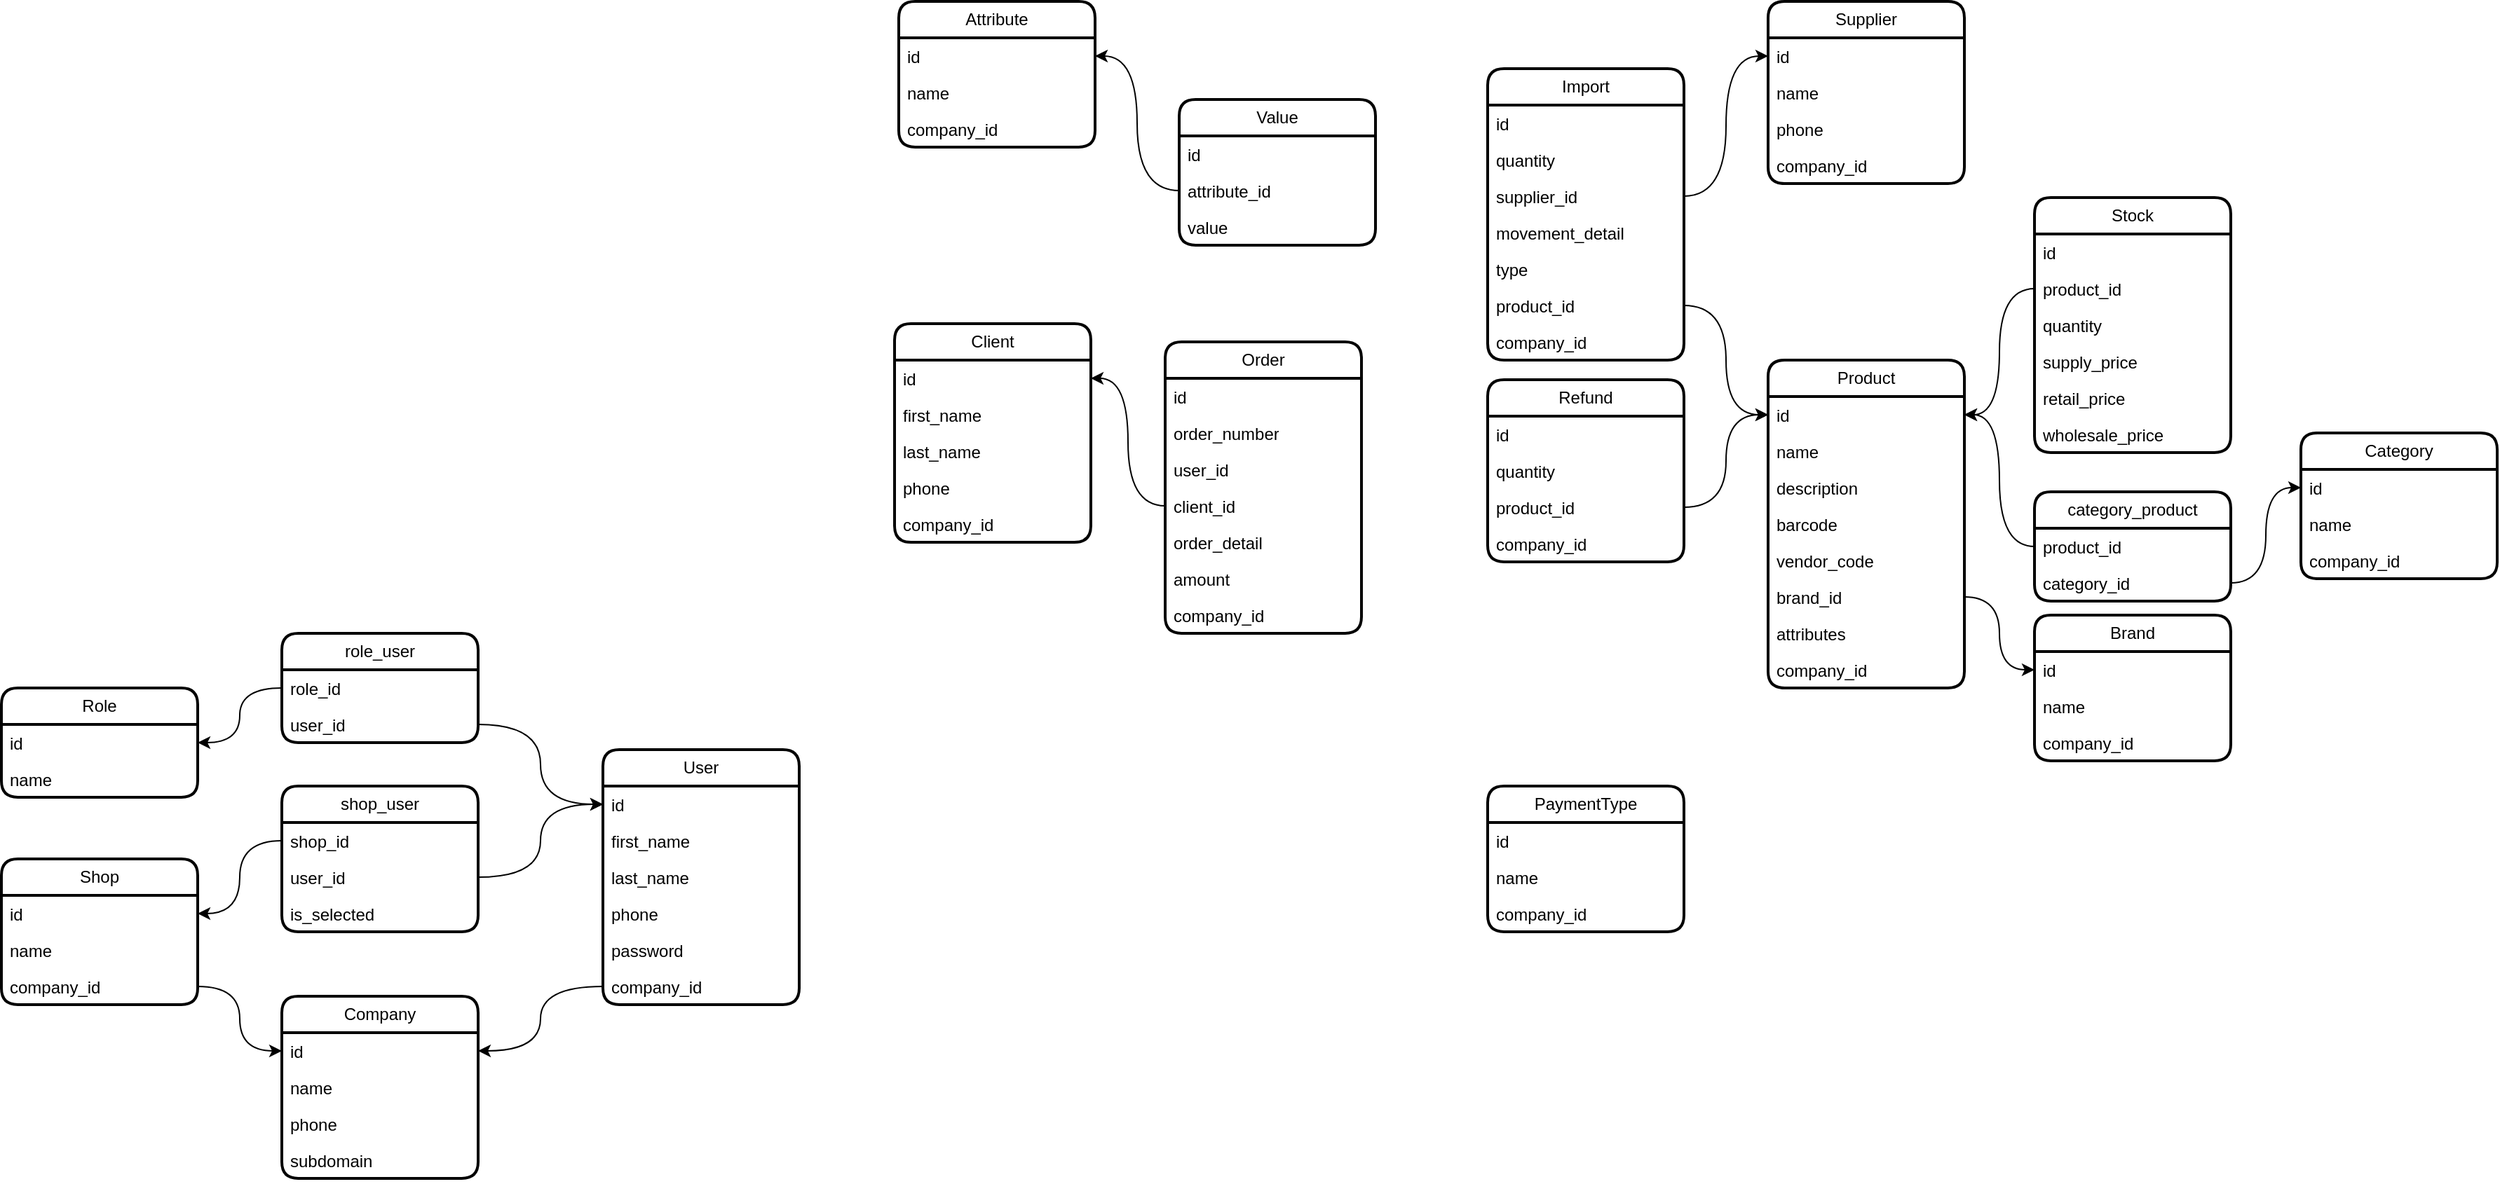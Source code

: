 <mxfile version="24.0.2" type="github" pages="3">
  <diagram id="ta_V7EfwXx0lQSMvQ-4N" name="v3">
    <mxGraphModel dx="1434" dy="-431" grid="1" gridSize="10" guides="1" tooltips="1" connect="1" arrows="1" fold="1" page="1" pageScale="1" pageWidth="827" pageHeight="1169" math="0" shadow="0">
      <root>
        <mxCell id="0" />
        <mxCell id="1" parent="0" />
        <mxCell id="5AmmkpnYjUwMe-_FVWWP-1" value="User" style="swimlane;fontStyle=0;childLayout=stackLayout;horizontal=1;startSize=26;fillColor=none;horizontalStack=0;resizeParent=1;resizeParentMax=0;resizeLast=0;collapsible=1;marginBottom=0;whiteSpace=wrap;html=1;rounded=1;shadow=0;glass=0;strokeWidth=2;" parent="1" vertex="1">
          <mxGeometry x="479" y="1814" width="140" height="182" as="geometry" />
        </mxCell>
        <mxCell id="5AmmkpnYjUwMe-_FVWWP-2" value="id" style="text;strokeColor=none;fillColor=none;align=left;verticalAlign=top;spacingLeft=4;spacingRight=4;overflow=hidden;rotatable=0;points=[[0,0.5],[1,0.5]];portConstraint=eastwest;whiteSpace=wrap;html=1;" parent="5AmmkpnYjUwMe-_FVWWP-1" vertex="1">
          <mxGeometry y="26" width="140" height="26" as="geometry" />
        </mxCell>
        <mxCell id="5AmmkpnYjUwMe-_FVWWP-3" value="first_name" style="text;strokeColor=none;fillColor=none;align=left;verticalAlign=top;spacingLeft=4;spacingRight=4;overflow=hidden;rotatable=0;points=[[0,0.5],[1,0.5]];portConstraint=eastwest;whiteSpace=wrap;html=1;" parent="5AmmkpnYjUwMe-_FVWWP-1" vertex="1">
          <mxGeometry y="52" width="140" height="26" as="geometry" />
        </mxCell>
        <mxCell id="MnqrZ06M2SEnd-pcQ_4w-3" value="last_name" style="text;strokeColor=none;fillColor=none;align=left;verticalAlign=top;spacingLeft=4;spacingRight=4;overflow=hidden;rotatable=0;points=[[0,0.5],[1,0.5]];portConstraint=eastwest;whiteSpace=wrap;html=1;" parent="5AmmkpnYjUwMe-_FVWWP-1" vertex="1">
          <mxGeometry y="78" width="140" height="26" as="geometry" />
        </mxCell>
        <mxCell id="5AmmkpnYjUwMe-_FVWWP-4" value="phone" style="text;strokeColor=none;fillColor=none;align=left;verticalAlign=top;spacingLeft=4;spacingRight=4;overflow=hidden;rotatable=0;points=[[0,0.5],[1,0.5]];portConstraint=eastwest;whiteSpace=wrap;html=1;" parent="5AmmkpnYjUwMe-_FVWWP-1" vertex="1">
          <mxGeometry y="104" width="140" height="26" as="geometry" />
        </mxCell>
        <mxCell id="5AmmkpnYjUwMe-_FVWWP-5" value="password" style="text;strokeColor=none;fillColor=none;align=left;verticalAlign=top;spacingLeft=4;spacingRight=4;overflow=hidden;rotatable=0;points=[[0,0.5],[1,0.5]];portConstraint=eastwest;whiteSpace=wrap;html=1;" parent="5AmmkpnYjUwMe-_FVWWP-1" vertex="1">
          <mxGeometry y="130" width="140" height="26" as="geometry" />
        </mxCell>
        <mxCell id="5AmmkpnYjUwMe-_FVWWP-101" value="company_id" style="text;strokeColor=none;fillColor=none;align=left;verticalAlign=top;spacingLeft=4;spacingRight=4;overflow=hidden;rotatable=0;points=[[0,0.5],[1,0.5]];portConstraint=eastwest;whiteSpace=wrap;html=1;" parent="5AmmkpnYjUwMe-_FVWWP-1" vertex="1">
          <mxGeometry y="156" width="140" height="26" as="geometry" />
        </mxCell>
        <mxCell id="5AmmkpnYjUwMe-_FVWWP-6" value="Shop" style="swimlane;fontStyle=0;childLayout=stackLayout;horizontal=1;startSize=26;fillColor=none;horizontalStack=0;resizeParent=1;resizeParentMax=0;resizeLast=0;collapsible=1;marginBottom=0;whiteSpace=wrap;html=1;rounded=1;shadow=0;glass=0;strokeWidth=2;" parent="1" vertex="1">
          <mxGeometry x="50" y="1892" width="140" height="104" as="geometry" />
        </mxCell>
        <mxCell id="5AmmkpnYjUwMe-_FVWWP-7" value="id" style="text;strokeColor=none;fillColor=none;align=left;verticalAlign=top;spacingLeft=4;spacingRight=4;overflow=hidden;rotatable=0;points=[[0,0.5],[1,0.5]];portConstraint=eastwest;whiteSpace=wrap;html=1;" parent="5AmmkpnYjUwMe-_FVWWP-6" vertex="1">
          <mxGeometry y="26" width="140" height="26" as="geometry" />
        </mxCell>
        <mxCell id="5AmmkpnYjUwMe-_FVWWP-8" value="name" style="text;strokeColor=none;fillColor=none;align=left;verticalAlign=top;spacingLeft=4;spacingRight=4;overflow=hidden;rotatable=0;points=[[0,0.5],[1,0.5]];portConstraint=eastwest;whiteSpace=wrap;html=1;" parent="5AmmkpnYjUwMe-_FVWWP-6" vertex="1">
          <mxGeometry y="52" width="140" height="26" as="geometry" />
        </mxCell>
        <mxCell id="5AmmkpnYjUwMe-_FVWWP-9" value="company_id" style="text;strokeColor=none;fillColor=none;align=left;verticalAlign=top;spacingLeft=4;spacingRight=4;overflow=hidden;rotatable=0;points=[[0,0.5],[1,0.5]];portConstraint=eastwest;whiteSpace=wrap;html=1;" parent="5AmmkpnYjUwMe-_FVWWP-6" vertex="1">
          <mxGeometry y="78" width="140" height="26" as="geometry" />
        </mxCell>
        <mxCell id="5AmmkpnYjUwMe-_FVWWP-18" value="Product" style="swimlane;fontStyle=0;childLayout=stackLayout;horizontal=1;startSize=26;fillColor=none;horizontalStack=0;resizeParent=1;resizeParentMax=0;resizeLast=0;collapsible=1;marginBottom=0;whiteSpace=wrap;html=1;rounded=1;shadow=0;glass=0;strokeWidth=2;" parent="1" vertex="1">
          <mxGeometry x="1310" y="1536" width="140" height="234" as="geometry" />
        </mxCell>
        <mxCell id="5AmmkpnYjUwMe-_FVWWP-19" value="id" style="text;strokeColor=none;fillColor=none;align=left;verticalAlign=top;spacingLeft=4;spacingRight=4;overflow=hidden;rotatable=0;points=[[0,0.5],[1,0.5]];portConstraint=eastwest;whiteSpace=wrap;html=1;" parent="5AmmkpnYjUwMe-_FVWWP-18" vertex="1">
          <mxGeometry y="26" width="140" height="26" as="geometry" />
        </mxCell>
        <mxCell id="5AmmkpnYjUwMe-_FVWWP-21" value="name" style="text;strokeColor=none;fillColor=none;align=left;verticalAlign=top;spacingLeft=4;spacingRight=4;overflow=hidden;rotatable=0;points=[[0,0.5],[1,0.5]];portConstraint=eastwest;whiteSpace=wrap;html=1;" parent="5AmmkpnYjUwMe-_FVWWP-18" vertex="1">
          <mxGeometry y="52" width="140" height="26" as="geometry" />
        </mxCell>
        <mxCell id="RZH0IsSOfXZj3EOrl0Nz-1" value="description" style="text;strokeColor=none;fillColor=none;align=left;verticalAlign=top;spacingLeft=4;spacingRight=4;overflow=hidden;rotatable=0;points=[[0,0.5],[1,0.5]];portConstraint=eastwest;whiteSpace=wrap;html=1;" parent="5AmmkpnYjUwMe-_FVWWP-18" vertex="1">
          <mxGeometry y="78" width="140" height="26" as="geometry" />
        </mxCell>
        <mxCell id="MnqrZ06M2SEnd-pcQ_4w-1" value="barcode" style="text;strokeColor=none;fillColor=none;align=left;verticalAlign=top;spacingLeft=4;spacingRight=4;overflow=hidden;rotatable=0;points=[[0,0.5],[1,0.5]];portConstraint=eastwest;whiteSpace=wrap;html=1;" parent="5AmmkpnYjUwMe-_FVWWP-18" vertex="1">
          <mxGeometry y="104" width="140" height="26" as="geometry" />
        </mxCell>
        <mxCell id="SY8xhZX5bx31pTZSxEsV-14" value="vendor_code" style="text;strokeColor=none;fillColor=none;align=left;verticalAlign=top;spacingLeft=4;spacingRight=4;overflow=hidden;rotatable=0;points=[[0,0.5],[1,0.5]];portConstraint=eastwest;whiteSpace=wrap;html=1;" parent="5AmmkpnYjUwMe-_FVWWP-18" vertex="1">
          <mxGeometry y="130" width="140" height="26" as="geometry" />
        </mxCell>
        <mxCell id="SY8xhZX5bx31pTZSxEsV-19" value="brand_id" style="text;strokeColor=none;fillColor=none;align=left;verticalAlign=top;spacingLeft=4;spacingRight=4;overflow=hidden;rotatable=0;points=[[0,0.5],[1,0.5]];portConstraint=eastwest;whiteSpace=wrap;html=1;" parent="5AmmkpnYjUwMe-_FVWWP-18" vertex="1">
          <mxGeometry y="156" width="140" height="26" as="geometry" />
        </mxCell>
        <mxCell id="SY8xhZX5bx31pTZSxEsV-2" value="attributes" style="text;strokeColor=none;fillColor=none;align=left;verticalAlign=top;spacingLeft=4;spacingRight=4;overflow=hidden;rotatable=0;points=[[0,0.5],[1,0.5]];portConstraint=eastwest;whiteSpace=wrap;html=1;" parent="5AmmkpnYjUwMe-_FVWWP-18" vertex="1">
          <mxGeometry y="182" width="140" height="26" as="geometry" />
        </mxCell>
        <mxCell id="5AmmkpnYjUwMe-_FVWWP-23" value="company_id" style="text;strokeColor=none;fillColor=none;align=left;verticalAlign=top;spacingLeft=4;spacingRight=4;overflow=hidden;rotatable=0;points=[[0,0.5],[1,0.5]];portConstraint=eastwest;whiteSpace=wrap;html=1;" parent="5AmmkpnYjUwMe-_FVWWP-18" vertex="1">
          <mxGeometry y="208" width="140" height="26" as="geometry" />
        </mxCell>
        <mxCell id="5AmmkpnYjUwMe-_FVWWP-24" value="Category" style="swimlane;fontStyle=0;childLayout=stackLayout;horizontal=1;startSize=26;fillColor=none;horizontalStack=0;resizeParent=1;resizeParentMax=0;resizeLast=0;collapsible=1;marginBottom=0;whiteSpace=wrap;html=1;rounded=1;shadow=0;glass=0;strokeWidth=2;" parent="1" vertex="1">
          <mxGeometry x="1690" y="1588" width="140" height="104" as="geometry" />
        </mxCell>
        <mxCell id="5AmmkpnYjUwMe-_FVWWP-25" value="id" style="text;strokeColor=none;fillColor=none;align=left;verticalAlign=top;spacingLeft=4;spacingRight=4;overflow=hidden;rotatable=0;points=[[0,0.5],[1,0.5]];portConstraint=eastwest;whiteSpace=wrap;html=1;" parent="5AmmkpnYjUwMe-_FVWWP-24" vertex="1">
          <mxGeometry y="26" width="140" height="26" as="geometry" />
        </mxCell>
        <mxCell id="5AmmkpnYjUwMe-_FVWWP-26" value="name" style="text;strokeColor=none;fillColor=none;align=left;verticalAlign=top;spacingLeft=4;spacingRight=4;overflow=hidden;rotatable=0;points=[[0,0.5],[1,0.5]];portConstraint=eastwest;whiteSpace=wrap;html=1;" parent="5AmmkpnYjUwMe-_FVWWP-24" vertex="1">
          <mxGeometry y="52" width="140" height="26" as="geometry" />
        </mxCell>
        <mxCell id="5AmmkpnYjUwMe-_FVWWP-27" value="company_id" style="text;strokeColor=none;fillColor=none;align=left;verticalAlign=top;spacingLeft=4;spacingRight=4;overflow=hidden;rotatable=0;points=[[0,0.5],[1,0.5]];portConstraint=eastwest;whiteSpace=wrap;html=1;" parent="5AmmkpnYjUwMe-_FVWWP-24" vertex="1">
          <mxGeometry y="78" width="140" height="26" as="geometry" />
        </mxCell>
        <mxCell id="5AmmkpnYjUwMe-_FVWWP-28" value="Stock" style="swimlane;fontStyle=0;childLayout=stackLayout;horizontal=1;startSize=26;fillColor=none;horizontalStack=0;resizeParent=1;resizeParentMax=0;resizeLast=0;collapsible=1;marginBottom=0;whiteSpace=wrap;html=1;rounded=1;shadow=0;glass=0;strokeWidth=2;" parent="1" vertex="1">
          <mxGeometry x="1500" y="1420" width="140" height="182" as="geometry" />
        </mxCell>
        <mxCell id="5AmmkpnYjUwMe-_FVWWP-29" value="id" style="text;strokeColor=none;fillColor=none;align=left;verticalAlign=top;spacingLeft=4;spacingRight=4;overflow=hidden;rotatable=0;points=[[0,0.5],[1,0.5]];portConstraint=eastwest;whiteSpace=wrap;html=1;" parent="5AmmkpnYjUwMe-_FVWWP-28" vertex="1">
          <mxGeometry y="26" width="140" height="26" as="geometry" />
        </mxCell>
        <mxCell id="5AmmkpnYjUwMe-_FVWWP-30" value="product_id" style="text;strokeColor=none;fillColor=none;align=left;verticalAlign=top;spacingLeft=4;spacingRight=4;overflow=hidden;rotatable=0;points=[[0,0.5],[1,0.5]];portConstraint=eastwest;whiteSpace=wrap;html=1;" parent="5AmmkpnYjUwMe-_FVWWP-28" vertex="1">
          <mxGeometry y="52" width="140" height="26" as="geometry" />
        </mxCell>
        <mxCell id="5AmmkpnYjUwMe-_FVWWP-31" value="quantity" style="text;strokeColor=none;fillColor=none;align=left;verticalAlign=top;spacingLeft=4;spacingRight=4;overflow=hidden;rotatable=0;points=[[0,0.5],[1,0.5]];portConstraint=eastwest;whiteSpace=wrap;html=1;" parent="5AmmkpnYjUwMe-_FVWWP-28" vertex="1">
          <mxGeometry y="78" width="140" height="26" as="geometry" />
        </mxCell>
        <mxCell id="8qpoB5-9UmRBvAA3vDUz-9" value="supply_price" style="text;strokeColor=none;fillColor=none;align=left;verticalAlign=top;spacingLeft=4;spacingRight=4;overflow=hidden;rotatable=0;points=[[0,0.5],[1,0.5]];portConstraint=eastwest;whiteSpace=wrap;html=1;" parent="5AmmkpnYjUwMe-_FVWWP-28" vertex="1">
          <mxGeometry y="104" width="140" height="26" as="geometry" />
        </mxCell>
        <mxCell id="8qpoB5-9UmRBvAA3vDUz-10" value="retail_price" style="text;strokeColor=none;fillColor=none;align=left;verticalAlign=top;spacingLeft=4;spacingRight=4;overflow=hidden;rotatable=0;points=[[0,0.5],[1,0.5]];portConstraint=eastwest;whiteSpace=wrap;html=1;" parent="5AmmkpnYjUwMe-_FVWWP-28" vertex="1">
          <mxGeometry y="130" width="140" height="26" as="geometry" />
        </mxCell>
        <mxCell id="8qpoB5-9UmRBvAA3vDUz-11" value="wholesale_price" style="text;strokeColor=none;fillColor=none;align=left;verticalAlign=top;spacingLeft=4;spacingRight=4;overflow=hidden;rotatable=0;points=[[0,0.5],[1,0.5]];portConstraint=eastwest;whiteSpace=wrap;html=1;" parent="5AmmkpnYjUwMe-_FVWWP-28" vertex="1">
          <mxGeometry y="156" width="140" height="26" as="geometry" />
        </mxCell>
        <mxCell id="5AmmkpnYjUwMe-_FVWWP-38" style="edgeStyle=orthogonalEdgeStyle;rounded=0;orthogonalLoop=1;jettySize=auto;html=1;entryX=1;entryY=0.5;entryDx=0;entryDy=0;curved=1;" parent="1" source="5AmmkpnYjUwMe-_FVWWP-30" target="5AmmkpnYjUwMe-_FVWWP-19" edge="1">
          <mxGeometry relative="1" as="geometry" />
        </mxCell>
        <mxCell id="5AmmkpnYjUwMe-_FVWWP-39" value="Order" style="swimlane;fontStyle=0;childLayout=stackLayout;horizontal=1;startSize=26;fillColor=none;horizontalStack=0;resizeParent=1;resizeParentMax=0;resizeLast=0;collapsible=1;marginBottom=0;whiteSpace=wrap;html=1;rounded=1;shadow=0;glass=0;strokeWidth=2;" parent="1" vertex="1">
          <mxGeometry x="880" y="1523" width="140" height="208" as="geometry" />
        </mxCell>
        <mxCell id="5AmmkpnYjUwMe-_FVWWP-40" value="id" style="text;strokeColor=none;fillColor=none;align=left;verticalAlign=top;spacingLeft=4;spacingRight=4;overflow=hidden;rotatable=0;points=[[0,0.5],[1,0.5]];portConstraint=eastwest;whiteSpace=wrap;html=1;" parent="5AmmkpnYjUwMe-_FVWWP-39" vertex="1">
          <mxGeometry y="26" width="140" height="26" as="geometry" />
        </mxCell>
        <mxCell id="SY8xhZX5bx31pTZSxEsV-13" value="order_number" style="text;strokeColor=none;fillColor=none;align=left;verticalAlign=top;spacingLeft=4;spacingRight=4;overflow=hidden;rotatable=0;points=[[0,0.5],[1,0.5]];portConstraint=eastwest;whiteSpace=wrap;html=1;" parent="5AmmkpnYjUwMe-_FVWWP-39" vertex="1">
          <mxGeometry y="52" width="140" height="26" as="geometry" />
        </mxCell>
        <mxCell id="5AmmkpnYjUwMe-_FVWWP-43" value="user_id" style="text;strokeColor=none;fillColor=none;align=left;verticalAlign=top;spacingLeft=4;spacingRight=4;overflow=hidden;rotatable=0;points=[[0,0.5],[1,0.5]];portConstraint=eastwest;whiteSpace=wrap;html=1;" parent="5AmmkpnYjUwMe-_FVWWP-39" vertex="1">
          <mxGeometry y="78" width="140" height="26" as="geometry" />
        </mxCell>
        <mxCell id="SY8xhZX5bx31pTZSxEsV-35" value="client_id" style="text;strokeColor=none;fillColor=none;align=left;verticalAlign=top;spacingLeft=4;spacingRight=4;overflow=hidden;rotatable=0;points=[[0,0.5],[1,0.5]];portConstraint=eastwest;whiteSpace=wrap;html=1;" parent="5AmmkpnYjUwMe-_FVWWP-39" vertex="1">
          <mxGeometry y="104" width="140" height="26" as="geometry" />
        </mxCell>
        <mxCell id="5AmmkpnYjUwMe-_FVWWP-44" value="order_detail" style="text;strokeColor=none;fillColor=none;align=left;verticalAlign=top;spacingLeft=4;spacingRight=4;overflow=hidden;rotatable=0;points=[[0,0.5],[1,0.5]];portConstraint=eastwest;whiteSpace=wrap;html=1;" parent="5AmmkpnYjUwMe-_FVWWP-39" vertex="1">
          <mxGeometry y="130" width="140" height="26" as="geometry" />
        </mxCell>
        <mxCell id="5AmmkpnYjUwMe-_FVWWP-46" value="amount" style="text;strokeColor=none;fillColor=none;align=left;verticalAlign=top;spacingLeft=4;spacingRight=4;overflow=hidden;rotatable=0;points=[[0,0.5],[1,0.5]];portConstraint=eastwest;whiteSpace=wrap;html=1;" parent="5AmmkpnYjUwMe-_FVWWP-39" vertex="1">
          <mxGeometry y="156" width="140" height="26" as="geometry" />
        </mxCell>
        <mxCell id="MnqrZ06M2SEnd-pcQ_4w-2" value="company_id" style="text;strokeColor=none;fillColor=none;align=left;verticalAlign=top;spacingLeft=4;spacingRight=4;overflow=hidden;rotatable=0;points=[[0,0.5],[1,0.5]];portConstraint=eastwest;whiteSpace=wrap;html=1;" parent="5AmmkpnYjUwMe-_FVWWP-39" vertex="1">
          <mxGeometry y="182" width="140" height="26" as="geometry" />
        </mxCell>
        <mxCell id="5AmmkpnYjUwMe-_FVWWP-54" value="PaymentType" style="swimlane;fontStyle=0;childLayout=stackLayout;horizontal=1;startSize=26;fillColor=none;horizontalStack=0;resizeParent=1;resizeParentMax=0;resizeLast=0;collapsible=1;marginBottom=0;whiteSpace=wrap;html=1;rounded=1;shadow=0;glass=0;strokeWidth=2;" parent="1" vertex="1">
          <mxGeometry x="1110" y="1840" width="140" height="104" as="geometry" />
        </mxCell>
        <mxCell id="5AmmkpnYjUwMe-_FVWWP-55" value="id" style="text;strokeColor=none;fillColor=none;align=left;verticalAlign=top;spacingLeft=4;spacingRight=4;overflow=hidden;rotatable=0;points=[[0,0.5],[1,0.5]];portConstraint=eastwest;whiteSpace=wrap;html=1;" parent="5AmmkpnYjUwMe-_FVWWP-54" vertex="1">
          <mxGeometry y="26" width="140" height="26" as="geometry" />
        </mxCell>
        <mxCell id="5AmmkpnYjUwMe-_FVWWP-56" value="name" style="text;strokeColor=none;fillColor=none;align=left;verticalAlign=top;spacingLeft=4;spacingRight=4;overflow=hidden;rotatable=0;points=[[0,0.5],[1,0.5]];portConstraint=eastwest;whiteSpace=wrap;html=1;" parent="5AmmkpnYjUwMe-_FVWWP-54" vertex="1">
          <mxGeometry y="52" width="140" height="26" as="geometry" />
        </mxCell>
        <mxCell id="pzGzhno_IaByxD-FBOgH-1" value="company_id" style="text;strokeColor=none;fillColor=none;align=left;verticalAlign=top;spacingLeft=4;spacingRight=4;overflow=hidden;rotatable=0;points=[[0,0.5],[1,0.5]];portConstraint=eastwest;whiteSpace=wrap;html=1;" parent="5AmmkpnYjUwMe-_FVWWP-54" vertex="1">
          <mxGeometry y="78" width="140" height="26" as="geometry" />
        </mxCell>
        <mxCell id="5AmmkpnYjUwMe-_FVWWP-57" value="Import" style="swimlane;fontStyle=0;childLayout=stackLayout;horizontal=1;startSize=26;fillColor=none;horizontalStack=0;resizeParent=1;resizeParentMax=0;resizeLast=0;collapsible=1;marginBottom=0;whiteSpace=wrap;html=1;rounded=1;shadow=0;glass=0;strokeWidth=2;" parent="1" vertex="1">
          <mxGeometry x="1110" y="1328" width="140" height="208" as="geometry" />
        </mxCell>
        <mxCell id="5AmmkpnYjUwMe-_FVWWP-58" value="id" style="text;strokeColor=none;fillColor=none;align=left;verticalAlign=top;spacingLeft=4;spacingRight=4;overflow=hidden;rotatable=0;points=[[0,0.5],[1,0.5]];portConstraint=eastwest;whiteSpace=wrap;html=1;" parent="5AmmkpnYjUwMe-_FVWWP-57" vertex="1">
          <mxGeometry y="26" width="140" height="26" as="geometry" />
        </mxCell>
        <mxCell id="5AmmkpnYjUwMe-_FVWWP-62" value="quantity" style="text;strokeColor=none;fillColor=none;align=left;verticalAlign=top;spacingLeft=4;spacingRight=4;overflow=hidden;rotatable=0;points=[[0,0.5],[1,0.5]];portConstraint=eastwest;whiteSpace=wrap;html=1;" parent="5AmmkpnYjUwMe-_FVWWP-57" vertex="1">
          <mxGeometry y="52" width="140" height="26" as="geometry" />
        </mxCell>
        <mxCell id="3eLQQIgQifhCWx3d1Uo8-9" value="supplier_id" style="text;strokeColor=none;fillColor=none;align=left;verticalAlign=top;spacingLeft=4;spacingRight=4;overflow=hidden;rotatable=0;points=[[0,0.5],[1,0.5]];portConstraint=eastwest;whiteSpace=wrap;html=1;" parent="5AmmkpnYjUwMe-_FVWWP-57" vertex="1">
          <mxGeometry y="78" width="140" height="26" as="geometry" />
        </mxCell>
        <mxCell id="SY8xhZX5bx31pTZSxEsV-21" value="movement_detail" style="text;strokeColor=none;fillColor=none;align=left;verticalAlign=top;spacingLeft=4;spacingRight=4;overflow=hidden;rotatable=0;points=[[0,0.5],[1,0.5]];portConstraint=eastwest;whiteSpace=wrap;html=1;" parent="5AmmkpnYjUwMe-_FVWWP-57" vertex="1">
          <mxGeometry y="104" width="140" height="26" as="geometry" />
        </mxCell>
        <mxCell id="C2w6OXP97lLCuL5_pe7l-1" value="type" style="text;strokeColor=none;fillColor=none;align=left;verticalAlign=top;spacingLeft=4;spacingRight=4;overflow=hidden;rotatable=0;points=[[0,0.5],[1,0.5]];portConstraint=eastwest;whiteSpace=wrap;html=1;" parent="5AmmkpnYjUwMe-_FVWWP-57" vertex="1">
          <mxGeometry y="130" width="140" height="26" as="geometry" />
        </mxCell>
        <mxCell id="5AmmkpnYjUwMe-_FVWWP-64" value="product_id" style="text;strokeColor=none;fillColor=none;align=left;verticalAlign=top;spacingLeft=4;spacingRight=4;overflow=hidden;rotatable=0;points=[[0,0.5],[1,0.5]];portConstraint=eastwest;whiteSpace=wrap;html=1;" parent="5AmmkpnYjUwMe-_FVWWP-57" vertex="1">
          <mxGeometry y="156" width="140" height="26" as="geometry" />
        </mxCell>
        <mxCell id="5AmmkpnYjUwMe-_FVWWP-65" value="company_id" style="text;strokeColor=none;fillColor=none;align=left;verticalAlign=top;spacingLeft=4;spacingRight=4;overflow=hidden;rotatable=0;points=[[0,0.5],[1,0.5]];portConstraint=eastwest;whiteSpace=wrap;html=1;" parent="5AmmkpnYjUwMe-_FVWWP-57" vertex="1">
          <mxGeometry y="182" width="140" height="26" as="geometry" />
        </mxCell>
        <mxCell id="5AmmkpnYjUwMe-_FVWWP-83" style="edgeStyle=orthogonalEdgeStyle;rounded=0;orthogonalLoop=1;jettySize=auto;html=1;entryX=0;entryY=0.5;entryDx=0;entryDy=0;curved=1;" parent="1" source="5AmmkpnYjUwMe-_FVWWP-64" target="5AmmkpnYjUwMe-_FVWWP-19" edge="1">
          <mxGeometry relative="1" as="geometry" />
        </mxCell>
        <mxCell id="5AmmkpnYjUwMe-_FVWWP-102" value="Company" style="swimlane;fontStyle=0;childLayout=stackLayout;horizontal=1;startSize=26;fillColor=none;horizontalStack=0;resizeParent=1;resizeParentMax=0;resizeLast=0;collapsible=1;marginBottom=0;whiteSpace=wrap;html=1;rounded=1;shadow=0;glass=0;strokeWidth=2;" parent="1" vertex="1">
          <mxGeometry x="250" y="1990" width="140" height="130" as="geometry" />
        </mxCell>
        <mxCell id="5AmmkpnYjUwMe-_FVWWP-103" value="id" style="text;strokeColor=none;fillColor=none;align=left;verticalAlign=top;spacingLeft=4;spacingRight=4;overflow=hidden;rotatable=0;points=[[0,0.5],[1,0.5]];portConstraint=eastwest;whiteSpace=wrap;html=1;" parent="5AmmkpnYjUwMe-_FVWWP-102" vertex="1">
          <mxGeometry y="26" width="140" height="26" as="geometry" />
        </mxCell>
        <mxCell id="5AmmkpnYjUwMe-_FVWWP-104" value="name" style="text;strokeColor=none;fillColor=none;align=left;verticalAlign=top;spacingLeft=4;spacingRight=4;overflow=hidden;rotatable=0;points=[[0,0.5],[1,0.5]];portConstraint=eastwest;whiteSpace=wrap;html=1;" parent="5AmmkpnYjUwMe-_FVWWP-102" vertex="1">
          <mxGeometry y="52" width="140" height="26" as="geometry" />
        </mxCell>
        <mxCell id="5AmmkpnYjUwMe-_FVWWP-105" value="phone" style="text;strokeColor=none;fillColor=none;align=left;verticalAlign=top;spacingLeft=4;spacingRight=4;overflow=hidden;rotatable=0;points=[[0,0.5],[1,0.5]];portConstraint=eastwest;whiteSpace=wrap;html=1;" parent="5AmmkpnYjUwMe-_FVWWP-102" vertex="1">
          <mxGeometry y="78" width="140" height="26" as="geometry" />
        </mxCell>
        <mxCell id="SY8xhZX5bx31pTZSxEsV-1" value="subdomain" style="text;strokeColor=none;fillColor=none;align=left;verticalAlign=top;spacingLeft=4;spacingRight=4;overflow=hidden;rotatable=0;points=[[0,0.5],[1,0.5]];portConstraint=eastwest;whiteSpace=wrap;html=1;" parent="5AmmkpnYjUwMe-_FVWWP-102" vertex="1">
          <mxGeometry y="104" width="140" height="26" as="geometry" />
        </mxCell>
        <mxCell id="5AmmkpnYjUwMe-_FVWWP-108" style="edgeStyle=orthogonalEdgeStyle;rounded=0;orthogonalLoop=1;jettySize=auto;html=1;entryX=1;entryY=0.5;entryDx=0;entryDy=0;curved=1;" parent="1" source="5AmmkpnYjUwMe-_FVWWP-101" target="5AmmkpnYjUwMe-_FVWWP-103" edge="1">
          <mxGeometry relative="1" as="geometry" />
        </mxCell>
        <mxCell id="RU9TXhO14oSxUBd91PdR-1" value="Role" style="swimlane;fontStyle=0;childLayout=stackLayout;horizontal=1;startSize=26;fillColor=none;horizontalStack=0;resizeParent=1;resizeParentMax=0;resizeLast=0;collapsible=1;marginBottom=0;whiteSpace=wrap;html=1;rounded=1;shadow=0;glass=0;strokeWidth=2;" parent="1" vertex="1">
          <mxGeometry x="50" y="1770" width="140" height="78" as="geometry" />
        </mxCell>
        <mxCell id="RU9TXhO14oSxUBd91PdR-2" value="id" style="text;strokeColor=none;fillColor=none;align=left;verticalAlign=top;spacingLeft=4;spacingRight=4;overflow=hidden;rotatable=0;points=[[0,0.5],[1,0.5]];portConstraint=eastwest;whiteSpace=wrap;html=1;" parent="RU9TXhO14oSxUBd91PdR-1" vertex="1">
          <mxGeometry y="26" width="140" height="26" as="geometry" />
        </mxCell>
        <mxCell id="RU9TXhO14oSxUBd91PdR-3" value="name" style="text;strokeColor=none;fillColor=none;align=left;verticalAlign=top;spacingLeft=4;spacingRight=4;overflow=hidden;rotatable=0;points=[[0,0.5],[1,0.5]];portConstraint=eastwest;whiteSpace=wrap;html=1;" parent="RU9TXhO14oSxUBd91PdR-1" vertex="1">
          <mxGeometry y="52" width="140" height="26" as="geometry" />
        </mxCell>
        <mxCell id="RU9TXhO14oSxUBd91PdR-5" value="role_user" style="swimlane;fontStyle=0;childLayout=stackLayout;horizontal=1;startSize=26;fillColor=none;horizontalStack=0;resizeParent=1;resizeParentMax=0;resizeLast=0;collapsible=1;marginBottom=0;whiteSpace=wrap;html=1;rounded=1;shadow=0;glass=0;strokeWidth=2;" parent="1" vertex="1">
          <mxGeometry x="250" y="1731" width="140" height="78" as="geometry" />
        </mxCell>
        <mxCell id="RU9TXhO14oSxUBd91PdR-6" value="role_id" style="text;strokeColor=none;fillColor=none;align=left;verticalAlign=top;spacingLeft=4;spacingRight=4;overflow=hidden;rotatable=0;points=[[0,0.5],[1,0.5]];portConstraint=eastwest;whiteSpace=wrap;html=1;" parent="RU9TXhO14oSxUBd91PdR-5" vertex="1">
          <mxGeometry y="26" width="140" height="26" as="geometry" />
        </mxCell>
        <mxCell id="RU9TXhO14oSxUBd91PdR-7" value="user_id" style="text;strokeColor=none;fillColor=none;align=left;verticalAlign=top;spacingLeft=4;spacingRight=4;overflow=hidden;rotatable=0;points=[[0,0.5],[1,0.5]];portConstraint=eastwest;whiteSpace=wrap;html=1;" parent="RU9TXhO14oSxUBd91PdR-5" vertex="1">
          <mxGeometry y="52" width="140" height="26" as="geometry" />
        </mxCell>
        <mxCell id="RU9TXhO14oSxUBd91PdR-8" style="edgeStyle=orthogonalEdgeStyle;rounded=0;orthogonalLoop=1;jettySize=auto;html=1;entryX=1;entryY=0.5;entryDx=0;entryDy=0;curved=1;" parent="1" source="RU9TXhO14oSxUBd91PdR-6" target="RU9TXhO14oSxUBd91PdR-2" edge="1">
          <mxGeometry relative="1" as="geometry" />
        </mxCell>
        <mxCell id="RU9TXhO14oSxUBd91PdR-9" style="edgeStyle=orthogonalEdgeStyle;rounded=0;orthogonalLoop=1;jettySize=auto;html=1;entryX=0;entryY=0.5;entryDx=0;entryDy=0;curved=1;" parent="1" source="RU9TXhO14oSxUBd91PdR-7" target="5AmmkpnYjUwMe-_FVWWP-2" edge="1">
          <mxGeometry relative="1" as="geometry" />
        </mxCell>
        <mxCell id="sOxLV0tM-FwG7EPkw36K-1" style="edgeStyle=orthogonalEdgeStyle;rounded=0;orthogonalLoop=1;jettySize=auto;html=1;entryX=0;entryY=0.5;entryDx=0;entryDy=0;curved=1;" parent="1" source="5AmmkpnYjUwMe-_FVWWP-9" target="5AmmkpnYjUwMe-_FVWWP-103" edge="1">
          <mxGeometry relative="1" as="geometry" />
        </mxCell>
        <mxCell id="c1EGlPSZldI1X1Kp4mnn-1" value="category_product" style="swimlane;fontStyle=0;childLayout=stackLayout;horizontal=1;startSize=26;fillColor=none;horizontalStack=0;resizeParent=1;resizeParentMax=0;resizeLast=0;collapsible=1;marginBottom=0;whiteSpace=wrap;html=1;rounded=1;shadow=0;glass=0;strokeWidth=2;" parent="1" vertex="1">
          <mxGeometry x="1500" y="1630" width="140" height="78" as="geometry" />
        </mxCell>
        <mxCell id="c1EGlPSZldI1X1Kp4mnn-2" value="product_id" style="text;strokeColor=none;fillColor=none;align=left;verticalAlign=top;spacingLeft=4;spacingRight=4;overflow=hidden;rotatable=0;points=[[0,0.5],[1,0.5]];portConstraint=eastwest;whiteSpace=wrap;html=1;" parent="c1EGlPSZldI1X1Kp4mnn-1" vertex="1">
          <mxGeometry y="26" width="140" height="26" as="geometry" />
        </mxCell>
        <mxCell id="c1EGlPSZldI1X1Kp4mnn-3" value="category_id" style="text;strokeColor=none;fillColor=none;align=left;verticalAlign=top;spacingLeft=4;spacingRight=4;overflow=hidden;rotatable=0;points=[[0,0.5],[1,0.5]];portConstraint=eastwest;whiteSpace=wrap;html=1;" parent="c1EGlPSZldI1X1Kp4mnn-1" vertex="1">
          <mxGeometry y="52" width="140" height="26" as="geometry" />
        </mxCell>
        <mxCell id="c1EGlPSZldI1X1Kp4mnn-5" style="edgeStyle=orthogonalEdgeStyle;rounded=0;orthogonalLoop=1;jettySize=auto;html=1;entryX=0;entryY=0.5;entryDx=0;entryDy=0;curved=1;" parent="1" source="c1EGlPSZldI1X1Kp4mnn-3" target="5AmmkpnYjUwMe-_FVWWP-25" edge="1">
          <mxGeometry relative="1" as="geometry" />
        </mxCell>
        <mxCell id="c1EGlPSZldI1X1Kp4mnn-6" style="edgeStyle=orthogonalEdgeStyle;rounded=0;orthogonalLoop=1;jettySize=auto;html=1;entryX=1;entryY=0.5;entryDx=0;entryDy=0;curved=1;" parent="1" source="c1EGlPSZldI1X1Kp4mnn-2" target="5AmmkpnYjUwMe-_FVWWP-19" edge="1">
          <mxGeometry relative="1" as="geometry" />
        </mxCell>
        <mxCell id="MnqrZ06M2SEnd-pcQ_4w-4" value="shop_user" style="swimlane;fontStyle=0;childLayout=stackLayout;horizontal=1;startSize=26;fillColor=none;horizontalStack=0;resizeParent=1;resizeParentMax=0;resizeLast=0;collapsible=1;marginBottom=0;whiteSpace=wrap;html=1;rounded=1;shadow=0;glass=0;strokeWidth=2;" parent="1" vertex="1">
          <mxGeometry x="250" y="1840" width="140" height="104" as="geometry" />
        </mxCell>
        <mxCell id="MnqrZ06M2SEnd-pcQ_4w-5" value="shop_id" style="text;strokeColor=none;fillColor=none;align=left;verticalAlign=top;spacingLeft=4;spacingRight=4;overflow=hidden;rotatable=0;points=[[0,0.5],[1,0.5]];portConstraint=eastwest;whiteSpace=wrap;html=1;" parent="MnqrZ06M2SEnd-pcQ_4w-4" vertex="1">
          <mxGeometry y="26" width="140" height="26" as="geometry" />
        </mxCell>
        <mxCell id="MnqrZ06M2SEnd-pcQ_4w-6" value="user_id" style="text;strokeColor=none;fillColor=none;align=left;verticalAlign=top;spacingLeft=4;spacingRight=4;overflow=hidden;rotatable=0;points=[[0,0.5],[1,0.5]];portConstraint=eastwest;whiteSpace=wrap;html=1;" parent="MnqrZ06M2SEnd-pcQ_4w-4" vertex="1">
          <mxGeometry y="52" width="140" height="26" as="geometry" />
        </mxCell>
        <mxCell id="MnqrZ06M2SEnd-pcQ_4w-10" value="is_selected" style="text;strokeColor=none;fillColor=none;align=left;verticalAlign=top;spacingLeft=4;spacingRight=4;overflow=hidden;rotatable=0;points=[[0,0.5],[1,0.5]];portConstraint=eastwest;whiteSpace=wrap;html=1;" parent="MnqrZ06M2SEnd-pcQ_4w-4" vertex="1">
          <mxGeometry y="78" width="140" height="26" as="geometry" />
        </mxCell>
        <mxCell id="MnqrZ06M2SEnd-pcQ_4w-8" style="edgeStyle=orthogonalEdgeStyle;rounded=0;orthogonalLoop=1;jettySize=auto;html=1;entryX=1;entryY=0.5;entryDx=0;entryDy=0;curved=1;" parent="1" source="MnqrZ06M2SEnd-pcQ_4w-5" target="5AmmkpnYjUwMe-_FVWWP-7" edge="1">
          <mxGeometry relative="1" as="geometry" />
        </mxCell>
        <mxCell id="MnqrZ06M2SEnd-pcQ_4w-9" style="edgeStyle=orthogonalEdgeStyle;rounded=0;orthogonalLoop=1;jettySize=auto;html=1;entryX=0;entryY=0.5;entryDx=0;entryDy=0;curved=1;" parent="1" source="MnqrZ06M2SEnd-pcQ_4w-6" target="5AmmkpnYjUwMe-_FVWWP-2" edge="1">
          <mxGeometry relative="1" as="geometry" />
        </mxCell>
        <mxCell id="8qpoB5-9UmRBvAA3vDUz-2" value="Client" style="swimlane;fontStyle=0;childLayout=stackLayout;horizontal=1;startSize=26;fillColor=none;horizontalStack=0;resizeParent=1;resizeParentMax=0;resizeLast=0;collapsible=1;marginBottom=0;whiteSpace=wrap;html=1;rounded=1;shadow=0;glass=0;strokeWidth=2;" parent="1" vertex="1">
          <mxGeometry x="687" y="1510" width="140" height="156" as="geometry" />
        </mxCell>
        <mxCell id="8qpoB5-9UmRBvAA3vDUz-3" value="id" style="text;strokeColor=none;fillColor=none;align=left;verticalAlign=top;spacingLeft=4;spacingRight=4;overflow=hidden;rotatable=0;points=[[0,0.5],[1,0.5]];portConstraint=eastwest;whiteSpace=wrap;html=1;" parent="8qpoB5-9UmRBvAA3vDUz-2" vertex="1">
          <mxGeometry y="26" width="140" height="26" as="geometry" />
        </mxCell>
        <mxCell id="8qpoB5-9UmRBvAA3vDUz-4" value="first_name" style="text;strokeColor=none;fillColor=none;align=left;verticalAlign=top;spacingLeft=4;spacingRight=4;overflow=hidden;rotatable=0;points=[[0,0.5],[1,0.5]];portConstraint=eastwest;whiteSpace=wrap;html=1;" parent="8qpoB5-9UmRBvAA3vDUz-2" vertex="1">
          <mxGeometry y="52" width="140" height="26" as="geometry" />
        </mxCell>
        <mxCell id="8qpoB5-9UmRBvAA3vDUz-6" value="last_name" style="text;strokeColor=none;fillColor=none;align=left;verticalAlign=top;spacingLeft=4;spacingRight=4;overflow=hidden;rotatable=0;points=[[0,0.5],[1,0.5]];portConstraint=eastwest;whiteSpace=wrap;html=1;" parent="8qpoB5-9UmRBvAA3vDUz-2" vertex="1">
          <mxGeometry y="78" width="140" height="26" as="geometry" />
        </mxCell>
        <mxCell id="8qpoB5-9UmRBvAA3vDUz-5" value="phone" style="text;strokeColor=none;fillColor=none;align=left;verticalAlign=top;spacingLeft=4;spacingRight=4;overflow=hidden;rotatable=0;points=[[0,0.5],[1,0.5]];portConstraint=eastwest;whiteSpace=wrap;html=1;" parent="8qpoB5-9UmRBvAA3vDUz-2" vertex="1">
          <mxGeometry y="104" width="140" height="26" as="geometry" />
        </mxCell>
        <mxCell id="8qpoB5-9UmRBvAA3vDUz-7" value="company_id" style="text;strokeColor=none;fillColor=none;align=left;verticalAlign=top;spacingLeft=4;spacingRight=4;overflow=hidden;rotatable=0;points=[[0,0.5],[1,0.5]];portConstraint=eastwest;whiteSpace=wrap;html=1;" parent="8qpoB5-9UmRBvAA3vDUz-2" vertex="1">
          <mxGeometry y="130" width="140" height="26" as="geometry" />
        </mxCell>
        <mxCell id="SY8xhZX5bx31pTZSxEsV-3" value="Attribute" style="swimlane;fontStyle=0;childLayout=stackLayout;horizontal=1;startSize=26;fillColor=none;horizontalStack=0;resizeParent=1;resizeParentMax=0;resizeLast=0;collapsible=1;marginBottom=0;whiteSpace=wrap;html=1;rounded=1;shadow=0;glass=0;strokeWidth=2;" parent="1" vertex="1">
          <mxGeometry x="690" y="1280" width="140" height="104" as="geometry" />
        </mxCell>
        <mxCell id="SY8xhZX5bx31pTZSxEsV-4" value="id" style="text;strokeColor=none;fillColor=none;align=left;verticalAlign=top;spacingLeft=4;spacingRight=4;overflow=hidden;rotatable=0;points=[[0,0.5],[1,0.5]];portConstraint=eastwest;whiteSpace=wrap;html=1;" parent="SY8xhZX5bx31pTZSxEsV-3" vertex="1">
          <mxGeometry y="26" width="140" height="26" as="geometry" />
        </mxCell>
        <mxCell id="SY8xhZX5bx31pTZSxEsV-5" value="name" style="text;strokeColor=none;fillColor=none;align=left;verticalAlign=top;spacingLeft=4;spacingRight=4;overflow=hidden;rotatable=0;points=[[0,0.5],[1,0.5]];portConstraint=eastwest;whiteSpace=wrap;html=1;" parent="SY8xhZX5bx31pTZSxEsV-3" vertex="1">
          <mxGeometry y="52" width="140" height="26" as="geometry" />
        </mxCell>
        <mxCell id="SY8xhZX5bx31pTZSxEsV-7" value="company_id" style="text;strokeColor=none;fillColor=none;align=left;verticalAlign=top;spacingLeft=4;spacingRight=4;overflow=hidden;rotatable=0;points=[[0,0.5],[1,0.5]];portConstraint=eastwest;whiteSpace=wrap;html=1;" parent="SY8xhZX5bx31pTZSxEsV-3" vertex="1">
          <mxGeometry y="78" width="140" height="26" as="geometry" />
        </mxCell>
        <mxCell id="SY8xhZX5bx31pTZSxEsV-8" value="Value" style="swimlane;fontStyle=0;childLayout=stackLayout;horizontal=1;startSize=26;fillColor=none;horizontalStack=0;resizeParent=1;resizeParentMax=0;resizeLast=0;collapsible=1;marginBottom=0;whiteSpace=wrap;html=1;rounded=1;shadow=0;glass=0;strokeWidth=2;" parent="1" vertex="1">
          <mxGeometry x="890" y="1350" width="140" height="104" as="geometry" />
        </mxCell>
        <mxCell id="SY8xhZX5bx31pTZSxEsV-9" value="id" style="text;strokeColor=none;fillColor=none;align=left;verticalAlign=top;spacingLeft=4;spacingRight=4;overflow=hidden;rotatable=0;points=[[0,0.5],[1,0.5]];portConstraint=eastwest;whiteSpace=wrap;html=1;" parent="SY8xhZX5bx31pTZSxEsV-8" vertex="1">
          <mxGeometry y="26" width="140" height="26" as="geometry" />
        </mxCell>
        <mxCell id="SY8xhZX5bx31pTZSxEsV-10" value="attribute_id" style="text;strokeColor=none;fillColor=none;align=left;verticalAlign=top;spacingLeft=4;spacingRight=4;overflow=hidden;rotatable=0;points=[[0,0.5],[1,0.5]];portConstraint=eastwest;whiteSpace=wrap;html=1;" parent="SY8xhZX5bx31pTZSxEsV-8" vertex="1">
          <mxGeometry y="52" width="140" height="26" as="geometry" />
        </mxCell>
        <mxCell id="SY8xhZX5bx31pTZSxEsV-11" value="value" style="text;strokeColor=none;fillColor=none;align=left;verticalAlign=top;spacingLeft=4;spacingRight=4;overflow=hidden;rotatable=0;points=[[0,0.5],[1,0.5]];portConstraint=eastwest;whiteSpace=wrap;html=1;" parent="SY8xhZX5bx31pTZSxEsV-8" vertex="1">
          <mxGeometry y="78" width="140" height="26" as="geometry" />
        </mxCell>
        <mxCell id="SY8xhZX5bx31pTZSxEsV-12" style="edgeStyle=orthogonalEdgeStyle;rounded=0;orthogonalLoop=1;jettySize=auto;html=1;entryX=1;entryY=0.5;entryDx=0;entryDy=0;curved=1;" parent="1" source="SY8xhZX5bx31pTZSxEsV-10" target="SY8xhZX5bx31pTZSxEsV-4" edge="1">
          <mxGeometry relative="1" as="geometry" />
        </mxCell>
        <mxCell id="SY8xhZX5bx31pTZSxEsV-15" value="Brand" style="swimlane;fontStyle=0;childLayout=stackLayout;horizontal=1;startSize=26;fillColor=none;horizontalStack=0;resizeParent=1;resizeParentMax=0;resizeLast=0;collapsible=1;marginBottom=0;whiteSpace=wrap;html=1;rounded=1;shadow=0;glass=0;strokeWidth=2;" parent="1" vertex="1">
          <mxGeometry x="1500" y="1718" width="140" height="104" as="geometry" />
        </mxCell>
        <mxCell id="SY8xhZX5bx31pTZSxEsV-16" value="id" style="text;strokeColor=none;fillColor=none;align=left;verticalAlign=top;spacingLeft=4;spacingRight=4;overflow=hidden;rotatable=0;points=[[0,0.5],[1,0.5]];portConstraint=eastwest;whiteSpace=wrap;html=1;" parent="SY8xhZX5bx31pTZSxEsV-15" vertex="1">
          <mxGeometry y="26" width="140" height="26" as="geometry" />
        </mxCell>
        <mxCell id="SY8xhZX5bx31pTZSxEsV-17" value="name" style="text;strokeColor=none;fillColor=none;align=left;verticalAlign=top;spacingLeft=4;spacingRight=4;overflow=hidden;rotatable=0;points=[[0,0.5],[1,0.5]];portConstraint=eastwest;whiteSpace=wrap;html=1;" parent="SY8xhZX5bx31pTZSxEsV-15" vertex="1">
          <mxGeometry y="52" width="140" height="26" as="geometry" />
        </mxCell>
        <mxCell id="SY8xhZX5bx31pTZSxEsV-18" value="company_id" style="text;strokeColor=none;fillColor=none;align=left;verticalAlign=top;spacingLeft=4;spacingRight=4;overflow=hidden;rotatable=0;points=[[0,0.5],[1,0.5]];portConstraint=eastwest;whiteSpace=wrap;html=1;" parent="SY8xhZX5bx31pTZSxEsV-15" vertex="1">
          <mxGeometry y="78" width="140" height="26" as="geometry" />
        </mxCell>
        <mxCell id="SY8xhZX5bx31pTZSxEsV-20" style="edgeStyle=orthogonalEdgeStyle;rounded=0;orthogonalLoop=1;jettySize=auto;html=1;entryX=0;entryY=0.5;entryDx=0;entryDy=0;curved=1;" parent="1" source="SY8xhZX5bx31pTZSxEsV-19" target="SY8xhZX5bx31pTZSxEsV-16" edge="1">
          <mxGeometry relative="1" as="geometry" />
        </mxCell>
        <mxCell id="SY8xhZX5bx31pTZSxEsV-36" style="edgeStyle=orthogonalEdgeStyle;rounded=0;orthogonalLoop=1;jettySize=auto;html=1;entryX=1;entryY=0.5;entryDx=0;entryDy=0;curved=1;" parent="1" source="SY8xhZX5bx31pTZSxEsV-35" target="8qpoB5-9UmRBvAA3vDUz-3" edge="1">
          <mxGeometry relative="1" as="geometry" />
        </mxCell>
        <mxCell id="yO83S2HqfoCgL2AzBckv-1" value="Supplier" style="swimlane;fontStyle=0;childLayout=stackLayout;horizontal=1;startSize=26;fillColor=none;horizontalStack=0;resizeParent=1;resizeParentMax=0;resizeLast=0;collapsible=1;marginBottom=0;whiteSpace=wrap;html=1;rounded=1;shadow=0;glass=0;strokeWidth=2;" parent="1" vertex="1">
          <mxGeometry x="1310" y="1280" width="140" height="130" as="geometry" />
        </mxCell>
        <mxCell id="yO83S2HqfoCgL2AzBckv-2" value="id" style="text;strokeColor=none;fillColor=none;align=left;verticalAlign=top;spacingLeft=4;spacingRight=4;overflow=hidden;rotatable=0;points=[[0,0.5],[1,0.5]];portConstraint=eastwest;whiteSpace=wrap;html=1;" parent="yO83S2HqfoCgL2AzBckv-1" vertex="1">
          <mxGeometry y="26" width="140" height="26" as="geometry" />
        </mxCell>
        <mxCell id="yO83S2HqfoCgL2AzBckv-3" value="name" style="text;strokeColor=none;fillColor=none;align=left;verticalAlign=top;spacingLeft=4;spacingRight=4;overflow=hidden;rotatable=0;points=[[0,0.5],[1,0.5]];portConstraint=eastwest;whiteSpace=wrap;html=1;" parent="yO83S2HqfoCgL2AzBckv-1" vertex="1">
          <mxGeometry y="52" width="140" height="26" as="geometry" />
        </mxCell>
        <mxCell id="yO83S2HqfoCgL2AzBckv-4" value="phone" style="text;strokeColor=none;fillColor=none;align=left;verticalAlign=top;spacingLeft=4;spacingRight=4;overflow=hidden;rotatable=0;points=[[0,0.5],[1,0.5]];portConstraint=eastwest;whiteSpace=wrap;html=1;" parent="yO83S2HqfoCgL2AzBckv-1" vertex="1">
          <mxGeometry y="78" width="140" height="26" as="geometry" />
        </mxCell>
        <mxCell id="wS7RFb5z1D2VHx98QI6M-1" value="company_id" style="text;strokeColor=none;fillColor=none;align=left;verticalAlign=top;spacingLeft=4;spacingRight=4;overflow=hidden;rotatable=0;points=[[0,0.5],[1,0.5]];portConstraint=eastwest;whiteSpace=wrap;html=1;" vertex="1" parent="yO83S2HqfoCgL2AzBckv-1">
          <mxGeometry y="104" width="140" height="26" as="geometry" />
        </mxCell>
        <mxCell id="3eLQQIgQifhCWx3d1Uo8-1" value="Refund" style="swimlane;fontStyle=0;childLayout=stackLayout;horizontal=1;startSize=26;fillColor=none;horizontalStack=0;resizeParent=1;resizeParentMax=0;resizeLast=0;collapsible=1;marginBottom=0;whiteSpace=wrap;html=1;rounded=1;shadow=0;glass=0;strokeWidth=2;" parent="1" vertex="1">
          <mxGeometry x="1110" y="1550" width="140" height="130" as="geometry" />
        </mxCell>
        <mxCell id="3eLQQIgQifhCWx3d1Uo8-2" value="id" style="text;strokeColor=none;fillColor=none;align=left;verticalAlign=top;spacingLeft=4;spacingRight=4;overflow=hidden;rotatable=0;points=[[0,0.5],[1,0.5]];portConstraint=eastwest;whiteSpace=wrap;html=1;" parent="3eLQQIgQifhCWx3d1Uo8-1" vertex="1">
          <mxGeometry y="26" width="140" height="26" as="geometry" />
        </mxCell>
        <mxCell id="3eLQQIgQifhCWx3d1Uo8-3" value="quantity" style="text;strokeColor=none;fillColor=none;align=left;verticalAlign=top;spacingLeft=4;spacingRight=4;overflow=hidden;rotatable=0;points=[[0,0.5],[1,0.5]];portConstraint=eastwest;whiteSpace=wrap;html=1;" parent="3eLQQIgQifhCWx3d1Uo8-1" vertex="1">
          <mxGeometry y="52" width="140" height="26" as="geometry" />
        </mxCell>
        <mxCell id="3eLQQIgQifhCWx3d1Uo8-4" value="product_id" style="text;strokeColor=none;fillColor=none;align=left;verticalAlign=top;spacingLeft=4;spacingRight=4;overflow=hidden;rotatable=0;points=[[0,0.5],[1,0.5]];portConstraint=eastwest;whiteSpace=wrap;html=1;" parent="3eLQQIgQifhCWx3d1Uo8-1" vertex="1">
          <mxGeometry y="78" width="140" height="26" as="geometry" />
        </mxCell>
        <mxCell id="3eLQQIgQifhCWx3d1Uo8-10" value="company_id" style="text;strokeColor=none;fillColor=none;align=left;verticalAlign=top;spacingLeft=4;spacingRight=4;overflow=hidden;rotatable=0;points=[[0,0.5],[1,0.5]];portConstraint=eastwest;whiteSpace=wrap;html=1;" parent="3eLQQIgQifhCWx3d1Uo8-1" vertex="1">
          <mxGeometry y="104" width="140" height="26" as="geometry" />
        </mxCell>
        <mxCell id="3eLQQIgQifhCWx3d1Uo8-8" style="edgeStyle=orthogonalEdgeStyle;rounded=0;orthogonalLoop=1;jettySize=auto;html=1;entryX=0;entryY=0.5;entryDx=0;entryDy=0;curved=1;" parent="1" source="3eLQQIgQifhCWx3d1Uo8-4" target="5AmmkpnYjUwMe-_FVWWP-19" edge="1">
          <mxGeometry relative="1" as="geometry" />
        </mxCell>
        <mxCell id="3eLQQIgQifhCWx3d1Uo8-11" style="edgeStyle=orthogonalEdgeStyle;rounded=0;orthogonalLoop=1;jettySize=auto;html=1;entryX=0;entryY=0.5;entryDx=0;entryDy=0;curved=1;" parent="1" source="3eLQQIgQifhCWx3d1Uo8-9" target="yO83S2HqfoCgL2AzBckv-2" edge="1">
          <mxGeometry relative="1" as="geometry" />
        </mxCell>
      </root>
    </mxGraphModel>
  </diagram>
  <diagram name="v1" id="3Iw9h6Vz4x-k-8PoEFHg">
    <mxGraphModel dx="1434" dy="738" grid="1" gridSize="10" guides="1" tooltips="1" connect="1" arrows="1" fold="1" page="1" pageScale="1" pageWidth="827" pageHeight="1169" math="0" shadow="0">
      <root>
        <mxCell id="0" />
        <mxCell id="1" parent="0" />
        <mxCell id="_0zjxb1hXyBjv4WmdQ0G-1" value="User" style="swimlane;fontStyle=0;childLayout=stackLayout;horizontal=1;startSize=26;fillColor=none;horizontalStack=0;resizeParent=1;resizeParentMax=0;resizeLast=0;collapsible=1;marginBottom=0;whiteSpace=wrap;html=1;rounded=1;shadow=0;glass=0;strokeWidth=2;" parent="1" vertex="1">
          <mxGeometry x="913" y="648" width="140" height="130" as="geometry" />
        </mxCell>
        <mxCell id="_0zjxb1hXyBjv4WmdQ0G-2" value="id" style="text;strokeColor=none;fillColor=none;align=left;verticalAlign=top;spacingLeft=4;spacingRight=4;overflow=hidden;rotatable=0;points=[[0,0.5],[1,0.5]];portConstraint=eastwest;whiteSpace=wrap;html=1;" parent="_0zjxb1hXyBjv4WmdQ0G-1" vertex="1">
          <mxGeometry y="26" width="140" height="26" as="geometry" />
        </mxCell>
        <mxCell id="_0zjxb1hXyBjv4WmdQ0G-3" value="name" style="text;strokeColor=none;fillColor=none;align=left;verticalAlign=top;spacingLeft=4;spacingRight=4;overflow=hidden;rotatable=0;points=[[0,0.5],[1,0.5]];portConstraint=eastwest;whiteSpace=wrap;html=1;" parent="_0zjxb1hXyBjv4WmdQ0G-1" vertex="1">
          <mxGeometry y="52" width="140" height="26" as="geometry" />
        </mxCell>
        <mxCell id="_0zjxb1hXyBjv4WmdQ0G-4" value="phone" style="text;strokeColor=none;fillColor=none;align=left;verticalAlign=top;spacingLeft=4;spacingRight=4;overflow=hidden;rotatable=0;points=[[0,0.5],[1,0.5]];portConstraint=eastwest;whiteSpace=wrap;html=1;" parent="_0zjxb1hXyBjv4WmdQ0G-1" vertex="1">
          <mxGeometry y="78" width="140" height="26" as="geometry" />
        </mxCell>
        <mxCell id="_0zjxb1hXyBjv4WmdQ0G-5" value="password" style="text;strokeColor=none;fillColor=none;align=left;verticalAlign=top;spacingLeft=4;spacingRight=4;overflow=hidden;rotatable=0;points=[[0,0.5],[1,0.5]];portConstraint=eastwest;whiteSpace=wrap;html=1;" parent="_0zjxb1hXyBjv4WmdQ0G-1" vertex="1">
          <mxGeometry y="104" width="140" height="26" as="geometry" />
        </mxCell>
        <mxCell id="_0zjxb1hXyBjv4WmdQ0G-6" value="Product" style="swimlane;fontStyle=0;childLayout=stackLayout;horizontal=1;startSize=26;fillColor=none;horizontalStack=0;resizeParent=1;resizeParentMax=0;resizeLast=0;collapsible=1;marginBottom=0;whiteSpace=wrap;html=1;rounded=1;shadow=0;glass=0;strokeWidth=2;" parent="1" vertex="1">
          <mxGeometry x="476" y="352" width="140" height="130" as="geometry" />
        </mxCell>
        <mxCell id="_0zjxb1hXyBjv4WmdQ0G-7" value="id" style="text;strokeColor=none;fillColor=none;align=left;verticalAlign=top;spacingLeft=4;spacingRight=4;overflow=hidden;rotatable=0;points=[[0,0.5],[1,0.5]];portConstraint=eastwest;whiteSpace=wrap;html=1;" parent="_0zjxb1hXyBjv4WmdQ0G-6" vertex="1">
          <mxGeometry y="26" width="140" height="26" as="geometry" />
        </mxCell>
        <mxCell id="_0zjxb1hXyBjv4WmdQ0G-8" value="category_id" style="text;strokeColor=none;fillColor=none;align=left;verticalAlign=top;spacingLeft=4;spacingRight=4;overflow=hidden;rotatable=0;points=[[0,0.5],[1,0.5]];portConstraint=eastwest;whiteSpace=wrap;html=1;" parent="_0zjxb1hXyBjv4WmdQ0G-6" vertex="1">
          <mxGeometry y="52" width="140" height="26" as="geometry" />
        </mxCell>
        <mxCell id="_0zjxb1hXyBjv4WmdQ0G-9" value="brand_id" style="text;strokeColor=none;fillColor=none;align=left;verticalAlign=top;spacingLeft=4;spacingRight=4;overflow=hidden;rotatable=0;points=[[0,0.5],[1,0.5]];portConstraint=eastwest;whiteSpace=wrap;html=1;" parent="_0zjxb1hXyBjv4WmdQ0G-6" vertex="1">
          <mxGeometry y="78" width="140" height="26" as="geometry" />
        </mxCell>
        <mxCell id="_0zjxb1hXyBjv4WmdQ0G-10" value="name" style="text;strokeColor=none;fillColor=none;align=left;verticalAlign=top;spacingLeft=4;spacingRight=4;overflow=hidden;rotatable=0;points=[[0,0.5],[1,0.5]];portConstraint=eastwest;whiteSpace=wrap;html=1;" parent="_0zjxb1hXyBjv4WmdQ0G-6" vertex="1">
          <mxGeometry y="104" width="140" height="26" as="geometry" />
        </mxCell>
        <mxCell id="_0zjxb1hXyBjv4WmdQ0G-11" value="Category" style="swimlane;fontStyle=0;childLayout=stackLayout;horizontal=1;startSize=26;fillColor=none;horizontalStack=0;resizeParent=1;resizeParentMax=0;resizeLast=0;collapsible=1;marginBottom=0;whiteSpace=wrap;html=1;rounded=1;shadow=0;glass=0;strokeWidth=2;" parent="1" vertex="1">
          <mxGeometry x="476" y="187" width="140" height="78" as="geometry" />
        </mxCell>
        <mxCell id="_0zjxb1hXyBjv4WmdQ0G-12" value="id" style="text;strokeColor=none;fillColor=none;align=left;verticalAlign=top;spacingLeft=4;spacingRight=4;overflow=hidden;rotatable=0;points=[[0,0.5],[1,0.5]];portConstraint=eastwest;whiteSpace=wrap;html=1;" parent="_0zjxb1hXyBjv4WmdQ0G-11" vertex="1">
          <mxGeometry y="26" width="140" height="26" as="geometry" />
        </mxCell>
        <mxCell id="_0zjxb1hXyBjv4WmdQ0G-13" value="name" style="text;strokeColor=none;fillColor=none;align=left;verticalAlign=top;spacingLeft=4;spacingRight=4;overflow=hidden;rotatable=0;points=[[0,0.5],[1,0.5]];portConstraint=eastwest;whiteSpace=wrap;html=1;" parent="_0zjxb1hXyBjv4WmdQ0G-11" vertex="1">
          <mxGeometry y="52" width="140" height="26" as="geometry" />
        </mxCell>
        <mxCell id="_0zjxb1hXyBjv4WmdQ0G-14" value="brand" style="swimlane;fontStyle=0;childLayout=stackLayout;horizontal=1;startSize=26;fillColor=none;horizontalStack=0;resizeParent=1;resizeParentMax=0;resizeLast=0;collapsible=1;marginBottom=0;whiteSpace=wrap;html=1;rounded=1;shadow=0;glass=0;strokeWidth=2;" parent="1" vertex="1">
          <mxGeometry x="687" y="187" width="140" height="78" as="geometry" />
        </mxCell>
        <mxCell id="_0zjxb1hXyBjv4WmdQ0G-15" value="id" style="text;strokeColor=none;fillColor=none;align=left;verticalAlign=top;spacingLeft=4;spacingRight=4;overflow=hidden;rotatable=0;points=[[0,0.5],[1,0.5]];portConstraint=eastwest;whiteSpace=wrap;html=1;" parent="_0zjxb1hXyBjv4WmdQ0G-14" vertex="1">
          <mxGeometry y="26" width="140" height="26" as="geometry" />
        </mxCell>
        <mxCell id="_0zjxb1hXyBjv4WmdQ0G-16" value="name" style="text;strokeColor=none;fillColor=none;align=left;verticalAlign=top;spacingLeft=4;spacingRight=4;overflow=hidden;rotatable=0;points=[[0,0.5],[1,0.5]];portConstraint=eastwest;whiteSpace=wrap;html=1;" parent="_0zjxb1hXyBjv4WmdQ0G-14" vertex="1">
          <mxGeometry y="52" width="140" height="26" as="geometry" />
        </mxCell>
        <mxCell id="_0zjxb1hXyBjv4WmdQ0G-17" style="edgeStyle=orthogonalEdgeStyle;rounded=1;orthogonalLoop=1;jettySize=auto;html=1;entryX=0;entryY=0.5;entryDx=0;entryDy=0;curved=0;" parent="1" source="_0zjxb1hXyBjv4WmdQ0G-8" target="_0zjxb1hXyBjv4WmdQ0G-11" edge="1">
          <mxGeometry relative="1" as="geometry" />
        </mxCell>
        <mxCell id="_0zjxb1hXyBjv4WmdQ0G-18" style="edgeStyle=orthogonalEdgeStyle;rounded=1;orthogonalLoop=1;jettySize=auto;html=1;entryX=0;entryY=0.5;entryDx=0;entryDy=0;curved=0;" parent="1" source="_0zjxb1hXyBjv4WmdQ0G-9" target="_0zjxb1hXyBjv4WmdQ0G-15" edge="1">
          <mxGeometry relative="1" as="geometry" />
        </mxCell>
        <mxCell id="_0zjxb1hXyBjv4WmdQ0G-19" value="StockRoom" style="swimlane;fontStyle=0;childLayout=stackLayout;horizontal=1;startSize=26;fillColor=none;horizontalStack=0;resizeParent=1;resizeParentMax=0;resizeLast=0;collapsible=1;marginBottom=0;whiteSpace=wrap;html=1;rounded=1;shadow=0;glass=0;strokeWidth=2;" parent="1" vertex="1">
          <mxGeometry x="246" y="352" width="140" height="182" as="geometry" />
        </mxCell>
        <mxCell id="_0zjxb1hXyBjv4WmdQ0G-20" value="id" style="text;strokeColor=none;fillColor=none;align=left;verticalAlign=top;spacingLeft=4;spacingRight=4;overflow=hidden;rotatable=0;points=[[0,0.5],[1,0.5]];portConstraint=eastwest;whiteSpace=wrap;html=1;" parent="_0zjxb1hXyBjv4WmdQ0G-19" vertex="1">
          <mxGeometry y="26" width="140" height="26" as="geometry" />
        </mxCell>
        <mxCell id="_0zjxb1hXyBjv4WmdQ0G-21" value="product_id" style="text;strokeColor=none;fillColor=none;align=left;verticalAlign=top;spacingLeft=4;spacingRight=4;overflow=hidden;rotatable=0;points=[[0,0.5],[1,0.5]];portConstraint=eastwest;whiteSpace=wrap;html=1;" parent="_0zjxb1hXyBjv4WmdQ0G-19" vertex="1">
          <mxGeometry y="52" width="140" height="26" as="geometry" />
        </mxCell>
        <mxCell id="_0zjxb1hXyBjv4WmdQ0G-22" value="price" style="text;strokeColor=none;fillColor=none;align=left;verticalAlign=top;spacingLeft=4;spacingRight=4;overflow=hidden;rotatable=0;points=[[0,0.5],[1,0.5]];portConstraint=eastwest;whiteSpace=wrap;html=1;" parent="_0zjxb1hXyBjv4WmdQ0G-19" vertex="1">
          <mxGeometry y="78" width="140" height="26" as="geometry" />
        </mxCell>
        <mxCell id="_0zjxb1hXyBjv4WmdQ0G-23" value="purchased (int)" style="text;strokeColor=none;fillColor=none;align=left;verticalAlign=top;spacingLeft=4;spacingRight=4;overflow=hidden;rotatable=0;points=[[0,0.5],[1,0.5]];portConstraint=eastwest;whiteSpace=wrap;html=1;" parent="_0zjxb1hXyBjv4WmdQ0G-19" vertex="1">
          <mxGeometry y="104" width="140" height="26" as="geometry" />
        </mxCell>
        <mxCell id="_0zjxb1hXyBjv4WmdQ0G-24" value="sales&amp;nbsp;(int)" style="text;strokeColor=none;fillColor=none;align=left;verticalAlign=top;spacingLeft=4;spacingRight=4;overflow=hidden;rotatable=0;points=[[0,0.5],[1,0.5]];portConstraint=eastwest;whiteSpace=wrap;html=1;" parent="_0zjxb1hXyBjv4WmdQ0G-19" vertex="1">
          <mxGeometry y="130" width="140" height="26" as="geometry" />
        </mxCell>
        <mxCell id="_0zjxb1hXyBjv4WmdQ0G-25" value="quantity" style="text;strokeColor=none;fillColor=none;align=left;verticalAlign=top;spacingLeft=4;spacingRight=4;overflow=hidden;rotatable=0;points=[[0,0.5],[1,0.5]];portConstraint=eastwest;whiteSpace=wrap;html=1;" parent="_0zjxb1hXyBjv4WmdQ0G-19" vertex="1">
          <mxGeometry y="156" width="140" height="26" as="geometry" />
        </mxCell>
        <mxCell id="_0zjxb1hXyBjv4WmdQ0G-26" value="PaymentType" style="swimlane;fontStyle=0;childLayout=stackLayout;horizontal=1;startSize=26;fillColor=none;horizontalStack=0;resizeParent=1;resizeParentMax=0;resizeLast=0;collapsible=1;marginBottom=0;whiteSpace=wrap;html=1;rounded=1;shadow=0;glass=0;strokeWidth=2;" parent="1" vertex="1">
          <mxGeometry x="246" y="633.5" width="140" height="78" as="geometry" />
        </mxCell>
        <mxCell id="_0zjxb1hXyBjv4WmdQ0G-27" value="id" style="text;strokeColor=none;fillColor=none;align=left;verticalAlign=top;spacingLeft=4;spacingRight=4;overflow=hidden;rotatable=0;points=[[0,0.5],[1,0.5]];portConstraint=eastwest;whiteSpace=wrap;html=1;" parent="_0zjxb1hXyBjv4WmdQ0G-26" vertex="1">
          <mxGeometry y="26" width="140" height="26" as="geometry" />
        </mxCell>
        <mxCell id="_0zjxb1hXyBjv4WmdQ0G-28" value="name" style="text;strokeColor=none;fillColor=none;align=left;verticalAlign=top;spacingLeft=4;spacingRight=4;overflow=hidden;rotatable=0;points=[[0,0.5],[1,0.5]];portConstraint=eastwest;whiteSpace=wrap;html=1;" parent="_0zjxb1hXyBjv4WmdQ0G-26" vertex="1">
          <mxGeometry y="52" width="140" height="26" as="geometry" />
        </mxCell>
        <mxCell id="_0zjxb1hXyBjv4WmdQ0G-29" value="plastic card&lt;br style=&quot;border-color: var(--border-color);&quot;&gt;cash" style="rounded=1;whiteSpace=wrap;html=1;arcSize=40;fontColor=#000000;fillColor=#ffffc0;strokeColor=#ff0000;" parent="1" vertex="1">
          <mxGeometry x="60" y="676" width="120" height="40" as="geometry" />
        </mxCell>
        <mxCell id="_0zjxb1hXyBjv4WmdQ0G-30" value="" style="endArrow=block;startArrow=block;endFill=1;startFill=1;html=1;rounded=0;fillColor=#f8cecc;strokeColor=#B82306;" parent="1" edge="1">
          <mxGeometry width="160" relative="1" as="geometry">
            <mxPoint x="246" y="701" as="sourcePoint" />
            <mxPoint x="180" y="695" as="targetPoint" />
          </mxGeometry>
        </mxCell>
        <mxCell id="_0zjxb1hXyBjv4WmdQ0G-31" value="client" style="swimlane;fontStyle=0;childLayout=stackLayout;horizontal=1;startSize=26;fillColor=none;horizontalStack=0;resizeParent=1;resizeParentMax=0;resizeLast=0;collapsible=1;marginBottom=0;whiteSpace=wrap;html=1;rounded=1;shadow=0;glass=0;strokeWidth=2;" parent="1" vertex="1">
          <mxGeometry x="913" y="506" width="140" height="104" as="geometry" />
        </mxCell>
        <mxCell id="_0zjxb1hXyBjv4WmdQ0G-32" value="id" style="text;strokeColor=none;fillColor=none;align=left;verticalAlign=top;spacingLeft=4;spacingRight=4;overflow=hidden;rotatable=0;points=[[0,0.5],[1,0.5]];portConstraint=eastwest;whiteSpace=wrap;html=1;" parent="_0zjxb1hXyBjv4WmdQ0G-31" vertex="1">
          <mxGeometry y="26" width="140" height="26" as="geometry" />
        </mxCell>
        <mxCell id="_0zjxb1hXyBjv4WmdQ0G-33" value="name" style="text;strokeColor=none;fillColor=none;align=left;verticalAlign=top;spacingLeft=4;spacingRight=4;overflow=hidden;rotatable=0;points=[[0,0.5],[1,0.5]];portConstraint=eastwest;whiteSpace=wrap;html=1;" parent="_0zjxb1hXyBjv4WmdQ0G-31" vertex="1">
          <mxGeometry y="52" width="140" height="26" as="geometry" />
        </mxCell>
        <mxCell id="_0zjxb1hXyBjv4WmdQ0G-34" value="phone" style="text;strokeColor=none;fillColor=none;align=left;verticalAlign=top;spacingLeft=4;spacingRight=4;overflow=hidden;rotatable=0;points=[[0,0.5],[1,0.5]];portConstraint=eastwest;whiteSpace=wrap;html=1;" parent="_0zjxb1hXyBjv4WmdQ0G-31" vertex="1">
          <mxGeometry y="78" width="140" height="26" as="geometry" />
        </mxCell>
        <mxCell id="_0zjxb1hXyBjv4WmdQ0G-35" value="TransactionType" style="swimlane;fontStyle=0;childLayout=stackLayout;horizontal=1;startSize=26;fillColor=none;horizontalStack=0;resizeParent=1;resizeParentMax=0;resizeLast=0;collapsible=1;marginBottom=0;whiteSpace=wrap;html=1;rounded=1;shadow=0;glass=0;strokeWidth=2;" parent="1" vertex="1">
          <mxGeometry x="909" y="378" width="140" height="78" as="geometry" />
        </mxCell>
        <mxCell id="_0zjxb1hXyBjv4WmdQ0G-36" value="id" style="text;strokeColor=none;fillColor=none;align=left;verticalAlign=top;spacingLeft=4;spacingRight=4;overflow=hidden;rotatable=0;points=[[0,0.5],[1,0.5]];portConstraint=eastwest;whiteSpace=wrap;html=1;" parent="_0zjxb1hXyBjv4WmdQ0G-35" vertex="1">
          <mxGeometry y="26" width="140" height="26" as="geometry" />
        </mxCell>
        <mxCell id="_0zjxb1hXyBjv4WmdQ0G-37" value="name" style="text;strokeColor=none;fillColor=none;align=left;verticalAlign=top;spacingLeft=4;spacingRight=4;overflow=hidden;rotatable=0;points=[[0,0.5],[1,0.5]];portConstraint=eastwest;whiteSpace=wrap;html=1;" parent="_0zjxb1hXyBjv4WmdQ0G-35" vertex="1">
          <mxGeometry y="52" width="140" height="26" as="geometry" />
        </mxCell>
        <mxCell id="_0zjxb1hXyBjv4WmdQ0G-38" value="purchased (куплен)&lt;br&gt;sales (продан)" style="rounded=1;whiteSpace=wrap;html=1;arcSize=40;fontColor=#000000;fillColor=#ffffc0;strokeColor=#ff0000;" parent="1" vertex="1">
          <mxGeometry x="1116" y="423" width="120" height="40" as="geometry" />
        </mxCell>
        <mxCell id="_0zjxb1hXyBjv4WmdQ0G-39" value="" style="endArrow=block;startArrow=block;endFill=1;startFill=1;html=1;rounded=0;entryX=0;entryY=0.5;entryDx=0;entryDy=0;fillColor=#f8cecc;strokeColor=#B82306;" parent="1" edge="1">
          <mxGeometry width="160" relative="1" as="geometry">
            <mxPoint x="1046" y="444" as="sourcePoint" />
            <mxPoint x="1114" y="444" as="targetPoint" />
          </mxGeometry>
        </mxCell>
        <mxCell id="_0zjxb1hXyBjv4WmdQ0G-40" value="Transaction" style="swimlane;fontStyle=0;childLayout=stackLayout;horizontal=1;startSize=26;fillColor=none;horizontalStack=0;resizeParent=1;resizeParentMax=0;resizeLast=0;collapsible=1;marginBottom=0;whiteSpace=wrap;html=1;rounded=1;shadow=0;glass=0;strokeWidth=2;" parent="1" vertex="1">
          <mxGeometry x="687" y="378" width="140" height="260" as="geometry" />
        </mxCell>
        <mxCell id="_0zjxb1hXyBjv4WmdQ0G-41" value="id" style="text;strokeColor=none;fillColor=none;align=left;verticalAlign=top;spacingLeft=4;spacingRight=4;overflow=hidden;rotatable=0;points=[[0,0.5],[1,0.5]];portConstraint=eastwest;whiteSpace=wrap;html=1;" parent="_0zjxb1hXyBjv4WmdQ0G-40" vertex="1">
          <mxGeometry y="26" width="140" height="26" as="geometry" />
        </mxCell>
        <mxCell id="_0zjxb1hXyBjv4WmdQ0G-42" value="product_id" style="text;strokeColor=none;fillColor=none;align=left;verticalAlign=top;spacingLeft=4;spacingRight=4;overflow=hidden;rotatable=0;points=[[0,0.5],[1,0.5]];portConstraint=eastwest;whiteSpace=wrap;html=1;" parent="_0zjxb1hXyBjv4WmdQ0G-40" vertex="1">
          <mxGeometry y="52" width="140" height="26" as="geometry" />
        </mxCell>
        <mxCell id="_0zjxb1hXyBjv4WmdQ0G-43" value="transaction_type_id" style="text;strokeColor=none;fillColor=none;align=left;verticalAlign=top;spacingLeft=4;spacingRight=4;overflow=hidden;rotatable=0;points=[[0,0.5],[1,0.5]];portConstraint=eastwest;whiteSpace=wrap;html=1;" parent="_0zjxb1hXyBjv4WmdQ0G-40" vertex="1">
          <mxGeometry y="78" width="140" height="26" as="geometry" />
        </mxCell>
        <mxCell id="_0zjxb1hXyBjv4WmdQ0G-44" value="payment_type_id" style="text;strokeColor=none;fillColor=none;align=left;verticalAlign=top;spacingLeft=4;spacingRight=4;overflow=hidden;rotatable=0;points=[[0,0.5],[1,0.5]];portConstraint=eastwest;whiteSpace=wrap;html=1;" parent="_0zjxb1hXyBjv4WmdQ0G-40" vertex="1">
          <mxGeometry y="104" width="140" height="26" as="geometry" />
        </mxCell>
        <mxCell id="_0zjxb1hXyBjv4WmdQ0G-45" value="client_id" style="text;strokeColor=none;fillColor=none;align=left;verticalAlign=top;spacingLeft=4;spacingRight=4;overflow=hidden;rotatable=0;points=[[0,0.5],[1,0.5]];portConstraint=eastwest;whiteSpace=wrap;html=1;" parent="_0zjxb1hXyBjv4WmdQ0G-40" vertex="1">
          <mxGeometry y="130" width="140" height="26" as="geometry" />
        </mxCell>
        <mxCell id="_0zjxb1hXyBjv4WmdQ0G-46" value="user_id" style="text;strokeColor=none;fillColor=none;align=left;verticalAlign=top;spacingLeft=4;spacingRight=4;overflow=hidden;rotatable=0;points=[[0,0.5],[1,0.5]];portConstraint=eastwest;whiteSpace=wrap;html=1;" parent="_0zjxb1hXyBjv4WmdQ0G-40" vertex="1">
          <mxGeometry y="156" width="140" height="26" as="geometry" />
        </mxCell>
        <mxCell id="_0zjxb1hXyBjv4WmdQ0G-47" value="price" style="text;strokeColor=none;fillColor=none;align=left;verticalAlign=top;spacingLeft=4;spacingRight=4;overflow=hidden;rotatable=0;points=[[0,0.5],[1,0.5]];portConstraint=eastwest;whiteSpace=wrap;html=1;" parent="_0zjxb1hXyBjv4WmdQ0G-40" vertex="1">
          <mxGeometry y="182" width="140" height="26" as="geometry" />
        </mxCell>
        <mxCell id="_0zjxb1hXyBjv4WmdQ0G-48" value="quantity" style="text;strokeColor=none;fillColor=none;align=left;verticalAlign=top;spacingLeft=4;spacingRight=4;overflow=hidden;rotatable=0;points=[[0,0.5],[1,0.5]];portConstraint=eastwest;whiteSpace=wrap;html=1;" parent="_0zjxb1hXyBjv4WmdQ0G-40" vertex="1">
          <mxGeometry y="208" width="140" height="26" as="geometry" />
        </mxCell>
        <mxCell id="_0zjxb1hXyBjv4WmdQ0G-49" value="date" style="text;strokeColor=none;fillColor=none;align=left;verticalAlign=top;spacingLeft=4;spacingRight=4;overflow=hidden;rotatable=0;points=[[0,0.5],[1,0.5]];portConstraint=eastwest;whiteSpace=wrap;html=1;" parent="_0zjxb1hXyBjv4WmdQ0G-40" vertex="1">
          <mxGeometry y="234" width="140" height="26" as="geometry" />
        </mxCell>
        <mxCell id="_0zjxb1hXyBjv4WmdQ0G-50" style="edgeStyle=orthogonalEdgeStyle;rounded=1;orthogonalLoop=1;jettySize=auto;html=1;entryX=0;entryY=0.5;entryDx=0;entryDy=0;curved=0;" parent="1" source="_0zjxb1hXyBjv4WmdQ0G-43" target="_0zjxb1hXyBjv4WmdQ0G-36" edge="1">
          <mxGeometry relative="1" as="geometry" />
        </mxCell>
        <mxCell id="_0zjxb1hXyBjv4WmdQ0G-51" style="edgeStyle=orthogonalEdgeStyle;rounded=1;orthogonalLoop=1;jettySize=auto;html=1;entryX=0;entryY=0.5;entryDx=0;entryDy=0;curved=0;" parent="1" source="_0zjxb1hXyBjv4WmdQ0G-45" target="_0zjxb1hXyBjv4WmdQ0G-32" edge="1">
          <mxGeometry relative="1" as="geometry" />
        </mxCell>
        <mxCell id="_0zjxb1hXyBjv4WmdQ0G-52" style="edgeStyle=orthogonalEdgeStyle;rounded=1;orthogonalLoop=1;jettySize=auto;html=1;entryX=1;entryY=0.5;entryDx=0;entryDy=0;curved=0;" parent="1" source="_0zjxb1hXyBjv4WmdQ0G-42" target="_0zjxb1hXyBjv4WmdQ0G-7" edge="1">
          <mxGeometry relative="1" as="geometry" />
        </mxCell>
        <mxCell id="_0zjxb1hXyBjv4WmdQ0G-53" style="edgeStyle=orthogonalEdgeStyle;rounded=1;orthogonalLoop=1;jettySize=auto;html=1;entryX=0;entryY=0.5;entryDx=0;entryDy=0;curved=0;" parent="1" source="_0zjxb1hXyBjv4WmdQ0G-21" target="_0zjxb1hXyBjv4WmdQ0G-7" edge="1">
          <mxGeometry relative="1" as="geometry" />
        </mxCell>
        <mxCell id="_0zjxb1hXyBjv4WmdQ0G-54" style="edgeStyle=orthogonalEdgeStyle;rounded=1;orthogonalLoop=1;jettySize=auto;html=1;entryX=1;entryY=0.5;entryDx=0;entryDy=0;curved=0;" parent="1" source="_0zjxb1hXyBjv4WmdQ0G-44" target="_0zjxb1hXyBjv4WmdQ0G-27" edge="1">
          <mxGeometry relative="1" as="geometry" />
        </mxCell>
        <mxCell id="_0zjxb1hXyBjv4WmdQ0G-55" value="Company" style="swimlane;fontStyle=0;childLayout=stackLayout;horizontal=1;startSize=26;fillColor=none;horizontalStack=0;resizeParent=1;resizeParentMax=0;resizeLast=0;collapsible=1;marginBottom=0;whiteSpace=wrap;html=1;rounded=1;shadow=0;glass=0;strokeWidth=2;" parent="1" vertex="1">
          <mxGeometry x="476" y="721" width="140" height="78" as="geometry" />
        </mxCell>
        <mxCell id="_0zjxb1hXyBjv4WmdQ0G-56" value="id" style="text;strokeColor=none;fillColor=none;align=left;verticalAlign=top;spacingLeft=4;spacingRight=4;overflow=hidden;rotatable=0;points=[[0,0.5],[1,0.5]];portConstraint=eastwest;whiteSpace=wrap;html=1;" parent="_0zjxb1hXyBjv4WmdQ0G-55" vertex="1">
          <mxGeometry y="26" width="140" height="26" as="geometry" />
        </mxCell>
        <mxCell id="_0zjxb1hXyBjv4WmdQ0G-57" value="name" style="text;strokeColor=none;fillColor=none;align=left;verticalAlign=top;spacingLeft=4;spacingRight=4;overflow=hidden;rotatable=0;points=[[0,0.5],[1,0.5]];portConstraint=eastwest;whiteSpace=wrap;html=1;" parent="_0zjxb1hXyBjv4WmdQ0G-55" vertex="1">
          <mxGeometry y="52" width="140" height="26" as="geometry" />
        </mxCell>
        <mxCell id="_0zjxb1hXyBjv4WmdQ0G-58" style="edgeStyle=orthogonalEdgeStyle;rounded=1;orthogonalLoop=1;jettySize=auto;html=1;entryX=0;entryY=0.5;entryDx=0;entryDy=0;curved=0;" parent="1" source="_0zjxb1hXyBjv4WmdQ0G-46" target="_0zjxb1hXyBjv4WmdQ0G-2" edge="1">
          <mxGeometry relative="1" as="geometry" />
        </mxCell>
      </root>
    </mxGraphModel>
  </diagram>
  <diagram id="X5e7clhYeWQLE6acYBKx" name="v2">
    <mxGraphModel dx="1434" dy="-431" grid="1" gridSize="10" guides="1" tooltips="1" connect="1" arrows="1" fold="1" page="1" pageScale="1" pageWidth="827" pageHeight="1169" math="0" shadow="0">
      <root>
        <mxCell id="0" />
        <mxCell id="1" parent="0" />
        <mxCell id="1dNKtsjmAYMITiD8gE4s-1" value="User" style="swimlane;fontStyle=0;childLayout=stackLayout;horizontal=1;startSize=26;fillColor=none;horizontalStack=0;resizeParent=1;resizeParentMax=0;resizeLast=0;collapsible=1;marginBottom=0;whiteSpace=wrap;html=1;rounded=1;shadow=0;glass=0;strokeWidth=2;" parent="1" vertex="1">
          <mxGeometry x="90" y="1970" width="140" height="130" as="geometry" />
        </mxCell>
        <mxCell id="1dNKtsjmAYMITiD8gE4s-2" value="id" style="text;strokeColor=none;fillColor=none;align=left;verticalAlign=top;spacingLeft=4;spacingRight=4;overflow=hidden;rotatable=0;points=[[0,0.5],[1,0.5]];portConstraint=eastwest;whiteSpace=wrap;html=1;" parent="1dNKtsjmAYMITiD8gE4s-1" vertex="1">
          <mxGeometry y="26" width="140" height="26" as="geometry" />
        </mxCell>
        <mxCell id="1dNKtsjmAYMITiD8gE4s-3" value="name" style="text;strokeColor=none;fillColor=none;align=left;verticalAlign=top;spacingLeft=4;spacingRight=4;overflow=hidden;rotatable=0;points=[[0,0.5],[1,0.5]];portConstraint=eastwest;whiteSpace=wrap;html=1;" parent="1dNKtsjmAYMITiD8gE4s-1" vertex="1">
          <mxGeometry y="52" width="140" height="26" as="geometry" />
        </mxCell>
        <mxCell id="1dNKtsjmAYMITiD8gE4s-4" value="phone" style="text;strokeColor=none;fillColor=none;align=left;verticalAlign=top;spacingLeft=4;spacingRight=4;overflow=hidden;rotatable=0;points=[[0,0.5],[1,0.5]];portConstraint=eastwest;whiteSpace=wrap;html=1;" parent="1dNKtsjmAYMITiD8gE4s-1" vertex="1">
          <mxGeometry y="78" width="140" height="26" as="geometry" />
        </mxCell>
        <mxCell id="1dNKtsjmAYMITiD8gE4s-5" value="password" style="text;strokeColor=none;fillColor=none;align=left;verticalAlign=top;spacingLeft=4;spacingRight=4;overflow=hidden;rotatable=0;points=[[0,0.5],[1,0.5]];portConstraint=eastwest;whiteSpace=wrap;html=1;" parent="1dNKtsjmAYMITiD8gE4s-1" vertex="1">
          <mxGeometry y="104" width="140" height="26" as="geometry" />
        </mxCell>
        <mxCell id="1dNKtsjmAYMITiD8gE4s-6" value="Shop" style="swimlane;fontStyle=0;childLayout=stackLayout;horizontal=1;startSize=26;fillColor=none;horizontalStack=0;resizeParent=1;resizeParentMax=0;resizeLast=0;collapsible=1;marginBottom=0;whiteSpace=wrap;html=1;rounded=1;shadow=0;glass=0;strokeWidth=2;" parent="1" vertex="1">
          <mxGeometry x="290" y="1846" width="140" height="104" as="geometry" />
        </mxCell>
        <mxCell id="1dNKtsjmAYMITiD8gE4s-7" value="id" style="text;strokeColor=none;fillColor=none;align=left;verticalAlign=top;spacingLeft=4;spacingRight=4;overflow=hidden;rotatable=0;points=[[0,0.5],[1,0.5]];portConstraint=eastwest;whiteSpace=wrap;html=1;" parent="1dNKtsjmAYMITiD8gE4s-6" vertex="1">
          <mxGeometry y="26" width="140" height="26" as="geometry" />
        </mxCell>
        <mxCell id="1dNKtsjmAYMITiD8gE4s-8" value="name" style="text;strokeColor=none;fillColor=none;align=left;verticalAlign=top;spacingLeft=4;spacingRight=4;overflow=hidden;rotatable=0;points=[[0,0.5],[1,0.5]];portConstraint=eastwest;whiteSpace=wrap;html=1;" parent="1dNKtsjmAYMITiD8gE4s-6" vertex="1">
          <mxGeometry y="52" width="140" height="26" as="geometry" />
        </mxCell>
        <mxCell id="1dNKtsjmAYMITiD8gE4s-9" value="user_id" style="text;strokeColor=none;fillColor=none;align=left;verticalAlign=top;spacingLeft=4;spacingRight=4;overflow=hidden;rotatable=0;points=[[0,0.5],[1,0.5]];portConstraint=eastwest;whiteSpace=wrap;html=1;" parent="1dNKtsjmAYMITiD8gE4s-6" vertex="1">
          <mxGeometry y="78" width="140" height="26" as="geometry" />
        </mxCell>
        <mxCell id="1dNKtsjmAYMITiD8gE4s-10" value="Seller" style="swimlane;fontStyle=0;childLayout=stackLayout;horizontal=1;startSize=26;fillColor=none;horizontalStack=0;resizeParent=1;resizeParentMax=0;resizeLast=0;collapsible=1;marginBottom=0;whiteSpace=wrap;html=1;rounded=1;shadow=0;glass=0;strokeWidth=2;" parent="1" vertex="1">
          <mxGeometry x="480" y="1820" width="140" height="156" as="geometry" />
        </mxCell>
        <mxCell id="1dNKtsjmAYMITiD8gE4s-11" value="id" style="text;strokeColor=none;fillColor=none;align=left;verticalAlign=top;spacingLeft=4;spacingRight=4;overflow=hidden;rotatable=0;points=[[0,0.5],[1,0.5]];portConstraint=eastwest;whiteSpace=wrap;html=1;" parent="1dNKtsjmAYMITiD8gE4s-10" vertex="1">
          <mxGeometry y="26" width="140" height="26" as="geometry" />
        </mxCell>
        <mxCell id="1dNKtsjmAYMITiD8gE4s-12" value="name" style="text;strokeColor=none;fillColor=none;align=left;verticalAlign=top;spacingLeft=4;spacingRight=4;overflow=hidden;rotatable=0;points=[[0,0.5],[1,0.5]];portConstraint=eastwest;whiteSpace=wrap;html=1;" parent="1dNKtsjmAYMITiD8gE4s-10" vertex="1">
          <mxGeometry y="52" width="140" height="26" as="geometry" />
        </mxCell>
        <mxCell id="1dNKtsjmAYMITiD8gE4s-13" value="phone" style="text;strokeColor=none;fillColor=none;align=left;verticalAlign=top;spacingLeft=4;spacingRight=4;overflow=hidden;rotatable=0;points=[[0,0.5],[1,0.5]];portConstraint=eastwest;whiteSpace=wrap;html=1;" parent="1dNKtsjmAYMITiD8gE4s-10" vertex="1">
          <mxGeometry y="78" width="140" height="26" as="geometry" />
        </mxCell>
        <mxCell id="1dNKtsjmAYMITiD8gE4s-14" value="shop_id" style="text;strokeColor=none;fillColor=none;align=left;verticalAlign=top;spacingLeft=4;spacingRight=4;overflow=hidden;rotatable=0;points=[[0,0.5],[1,0.5]];portConstraint=eastwest;whiteSpace=wrap;html=1;" parent="1dNKtsjmAYMITiD8gE4s-10" vertex="1">
          <mxGeometry y="104" width="140" height="26" as="geometry" />
        </mxCell>
        <mxCell id="1dNKtsjmAYMITiD8gE4s-15" value="user_id" style="text;strokeColor=none;fillColor=none;align=left;verticalAlign=top;spacingLeft=4;spacingRight=4;overflow=hidden;rotatable=0;points=[[0,0.5],[1,0.5]];portConstraint=eastwest;whiteSpace=wrap;html=1;" parent="1dNKtsjmAYMITiD8gE4s-10" vertex="1">
          <mxGeometry y="130" width="140" height="26" as="geometry" />
        </mxCell>
        <mxCell id="1dNKtsjmAYMITiD8gE4s-16" style="edgeStyle=orthogonalEdgeStyle;rounded=0;orthogonalLoop=1;jettySize=auto;html=1;entryX=1;entryY=0.5;entryDx=0;entryDy=0;curved=1;" parent="1" source="1dNKtsjmAYMITiD8gE4s-14" target="1dNKtsjmAYMITiD8gE4s-7" edge="1">
          <mxGeometry relative="1" as="geometry" />
        </mxCell>
        <mxCell id="1dNKtsjmAYMITiD8gE4s-17" style="edgeStyle=orthogonalEdgeStyle;rounded=0;orthogonalLoop=1;jettySize=auto;html=1;entryX=1;entryY=0.5;entryDx=0;entryDy=0;curved=1;" parent="1" source="1dNKtsjmAYMITiD8gE4s-9" target="1dNKtsjmAYMITiD8gE4s-2" edge="1">
          <mxGeometry relative="1" as="geometry" />
        </mxCell>
        <mxCell id="1dNKtsjmAYMITiD8gE4s-18" value="Product" style="swimlane;fontStyle=0;childLayout=stackLayout;horizontal=1;startSize=26;fillColor=none;horizontalStack=0;resizeParent=1;resizeParentMax=0;resizeLast=0;collapsible=1;marginBottom=0;whiteSpace=wrap;html=1;rounded=1;shadow=0;glass=0;strokeWidth=2;" parent="1" vertex="1">
          <mxGeometry x="1121" y="1568" width="140" height="156" as="geometry" />
        </mxCell>
        <mxCell id="1dNKtsjmAYMITiD8gE4s-19" value="id" style="text;strokeColor=none;fillColor=none;align=left;verticalAlign=top;spacingLeft=4;spacingRight=4;overflow=hidden;rotatable=0;points=[[0,0.5],[1,0.5]];portConstraint=eastwest;whiteSpace=wrap;html=1;" parent="1dNKtsjmAYMITiD8gE4s-18" vertex="1">
          <mxGeometry y="26" width="140" height="26" as="geometry" />
        </mxCell>
        <mxCell id="1dNKtsjmAYMITiD8gE4s-20" value="category_id" style="text;strokeColor=none;fillColor=none;align=left;verticalAlign=top;spacingLeft=4;spacingRight=4;overflow=hidden;rotatable=0;points=[[0,0.5],[1,0.5]];portConstraint=eastwest;whiteSpace=wrap;html=1;" parent="1dNKtsjmAYMITiD8gE4s-18" vertex="1">
          <mxGeometry y="52" width="140" height="26" as="geometry" />
        </mxCell>
        <mxCell id="1dNKtsjmAYMITiD8gE4s-21" value="name" style="text;strokeColor=none;fillColor=none;align=left;verticalAlign=top;spacingLeft=4;spacingRight=4;overflow=hidden;rotatable=0;points=[[0,0.5],[1,0.5]];portConstraint=eastwest;whiteSpace=wrap;html=1;" parent="1dNKtsjmAYMITiD8gE4s-18" vertex="1">
          <mxGeometry y="78" width="140" height="26" as="geometry" />
        </mxCell>
        <mxCell id="1dNKtsjmAYMITiD8gE4s-22" value="price" style="text;strokeColor=none;fillColor=none;align=left;verticalAlign=top;spacingLeft=4;spacingRight=4;overflow=hidden;rotatable=0;points=[[0,0.5],[1,0.5]];portConstraint=eastwest;whiteSpace=wrap;html=1;" parent="1dNKtsjmAYMITiD8gE4s-18" vertex="1">
          <mxGeometry y="104" width="140" height="26" as="geometry" />
        </mxCell>
        <mxCell id="1dNKtsjmAYMITiD8gE4s-23" value="user_id" style="text;strokeColor=none;fillColor=none;align=left;verticalAlign=top;spacingLeft=4;spacingRight=4;overflow=hidden;rotatable=0;points=[[0,0.5],[1,0.5]];portConstraint=eastwest;whiteSpace=wrap;html=1;" parent="1dNKtsjmAYMITiD8gE4s-18" vertex="1">
          <mxGeometry y="130" width="140" height="26" as="geometry" />
        </mxCell>
        <mxCell id="1dNKtsjmAYMITiD8gE4s-24" value="Category" style="swimlane;fontStyle=0;childLayout=stackLayout;horizontal=1;startSize=26;fillColor=none;horizontalStack=0;resizeParent=1;resizeParentMax=0;resizeLast=0;collapsible=1;marginBottom=0;whiteSpace=wrap;html=1;rounded=1;shadow=0;glass=0;strokeWidth=2;" parent="1" vertex="1">
          <mxGeometry x="1321" y="1714" width="140" height="104" as="geometry" />
        </mxCell>
        <mxCell id="1dNKtsjmAYMITiD8gE4s-25" value="id" style="text;strokeColor=none;fillColor=none;align=left;verticalAlign=top;spacingLeft=4;spacingRight=4;overflow=hidden;rotatable=0;points=[[0,0.5],[1,0.5]];portConstraint=eastwest;whiteSpace=wrap;html=1;" parent="1dNKtsjmAYMITiD8gE4s-24" vertex="1">
          <mxGeometry y="26" width="140" height="26" as="geometry" />
        </mxCell>
        <mxCell id="1dNKtsjmAYMITiD8gE4s-26" value="name" style="text;strokeColor=none;fillColor=none;align=left;verticalAlign=top;spacingLeft=4;spacingRight=4;overflow=hidden;rotatable=0;points=[[0,0.5],[1,0.5]];portConstraint=eastwest;whiteSpace=wrap;html=1;" parent="1dNKtsjmAYMITiD8gE4s-24" vertex="1">
          <mxGeometry y="52" width="140" height="26" as="geometry" />
        </mxCell>
        <mxCell id="1dNKtsjmAYMITiD8gE4s-27" value="user_id" style="text;strokeColor=none;fillColor=none;align=left;verticalAlign=top;spacingLeft=4;spacingRight=4;overflow=hidden;rotatable=0;points=[[0,0.5],[1,0.5]];portConstraint=eastwest;whiteSpace=wrap;html=1;" parent="1dNKtsjmAYMITiD8gE4s-24" vertex="1">
          <mxGeometry y="78" width="140" height="26" as="geometry" />
        </mxCell>
        <mxCell id="1dNKtsjmAYMITiD8gE4s-28" value="Stock" style="swimlane;fontStyle=0;childLayout=stackLayout;horizontal=1;startSize=26;fillColor=none;horizontalStack=0;resizeParent=1;resizeParentMax=0;resizeLast=0;collapsible=1;marginBottom=0;whiteSpace=wrap;html=1;rounded=1;shadow=0;glass=0;strokeWidth=2;" parent="1" vertex="1">
          <mxGeometry x="1321" y="1430" width="140" height="260" as="geometry" />
        </mxCell>
        <mxCell id="1dNKtsjmAYMITiD8gE4s-29" value="id" style="text;strokeColor=none;fillColor=none;align=left;verticalAlign=top;spacingLeft=4;spacingRight=4;overflow=hidden;rotatable=0;points=[[0,0.5],[1,0.5]];portConstraint=eastwest;whiteSpace=wrap;html=1;" parent="1dNKtsjmAYMITiD8gE4s-28" vertex="1">
          <mxGeometry y="26" width="140" height="26" as="geometry" />
        </mxCell>
        <mxCell id="1dNKtsjmAYMITiD8gE4s-30" value="product_id" style="text;strokeColor=none;fillColor=none;align=left;verticalAlign=top;spacingLeft=4;spacingRight=4;overflow=hidden;rotatable=0;points=[[0,0.5],[1,0.5]];portConstraint=eastwest;whiteSpace=wrap;html=1;" parent="1dNKtsjmAYMITiD8gE4s-28" vertex="1">
          <mxGeometry y="52" width="140" height="26" as="geometry" />
        </mxCell>
        <mxCell id="1dNKtsjmAYMITiD8gE4s-31" value="quantity" style="text;strokeColor=none;fillColor=none;align=left;verticalAlign=top;spacingLeft=4;spacingRight=4;overflow=hidden;rotatable=0;points=[[0,0.5],[1,0.5]];portConstraint=eastwest;whiteSpace=wrap;html=1;" parent="1dNKtsjmAYMITiD8gE4s-28" vertex="1">
          <mxGeometry y="78" width="140" height="26" as="geometry" />
        </mxCell>
        <mxCell id="1dNKtsjmAYMITiD8gE4s-32" value="purchases_total_quantity" style="text;strokeColor=none;fillColor=none;align=left;verticalAlign=top;spacingLeft=4;spacingRight=4;overflow=hidden;rotatable=0;points=[[0,0.5],[1,0.5]];portConstraint=eastwest;whiteSpace=wrap;html=1;" parent="1dNKtsjmAYMITiD8gE4s-28" vertex="1">
          <mxGeometry y="104" width="140" height="26" as="geometry" />
        </mxCell>
        <mxCell id="1dNKtsjmAYMITiD8gE4s-33" value="purchases_total_amount" style="text;strokeColor=none;fillColor=none;align=left;verticalAlign=top;spacingLeft=4;spacingRight=4;overflow=hidden;rotatable=0;points=[[0,0.5],[1,0.5]];portConstraint=eastwest;whiteSpace=wrap;html=1;" parent="1dNKtsjmAYMITiD8gE4s-28" vertex="1">
          <mxGeometry y="130" width="140" height="26" as="geometry" />
        </mxCell>
        <mxCell id="1dNKtsjmAYMITiD8gE4s-34" value="sales_total_quantity" style="text;strokeColor=none;fillColor=none;align=left;verticalAlign=top;spacingLeft=4;spacingRight=4;overflow=hidden;rotatable=0;points=[[0,0.5],[1,0.5]];portConstraint=eastwest;whiteSpace=wrap;html=1;" parent="1dNKtsjmAYMITiD8gE4s-28" vertex="1">
          <mxGeometry y="156" width="140" height="26" as="geometry" />
        </mxCell>
        <mxCell id="1dNKtsjmAYMITiD8gE4s-35" value="sales_total_amount" style="text;strokeColor=none;fillColor=none;align=left;verticalAlign=top;spacingLeft=4;spacingRight=4;overflow=hidden;rotatable=0;points=[[0,0.5],[1,0.5]];portConstraint=eastwest;whiteSpace=wrap;html=1;" parent="1dNKtsjmAYMITiD8gE4s-28" vertex="1">
          <mxGeometry y="182" width="140" height="26" as="geometry" />
        </mxCell>
        <mxCell id="1dNKtsjmAYMITiD8gE4s-36" value="refunds_total_quantity" style="text;strokeColor=none;fillColor=none;align=left;verticalAlign=top;spacingLeft=4;spacingRight=4;overflow=hidden;rotatable=0;points=[[0,0.5],[1,0.5]];portConstraint=eastwest;whiteSpace=wrap;html=1;" parent="1dNKtsjmAYMITiD8gE4s-28" vertex="1">
          <mxGeometry y="208" width="140" height="26" as="geometry" />
        </mxCell>
        <mxCell id="1dNKtsjmAYMITiD8gE4s-37" value="refunds_total_amount" style="text;strokeColor=none;fillColor=none;align=left;verticalAlign=top;spacingLeft=4;spacingRight=4;overflow=hidden;rotatable=0;points=[[0,0.5],[1,0.5]];portConstraint=eastwest;whiteSpace=wrap;html=1;" parent="1dNKtsjmAYMITiD8gE4s-28" vertex="1">
          <mxGeometry y="234" width="140" height="26" as="geometry" />
        </mxCell>
        <mxCell id="1dNKtsjmAYMITiD8gE4s-38" style="edgeStyle=orthogonalEdgeStyle;rounded=0;orthogonalLoop=1;jettySize=auto;html=1;entryX=1;entryY=0.5;entryDx=0;entryDy=0;curved=1;" parent="1" source="1dNKtsjmAYMITiD8gE4s-30" target="1dNKtsjmAYMITiD8gE4s-19" edge="1">
          <mxGeometry relative="1" as="geometry" />
        </mxCell>
        <mxCell id="1dNKtsjmAYMITiD8gE4s-39" value="Sale" style="swimlane;fontStyle=0;childLayout=stackLayout;horizontal=1;startSize=26;fillColor=none;horizontalStack=0;resizeParent=1;resizeParentMax=0;resizeLast=0;collapsible=1;marginBottom=0;whiteSpace=wrap;html=1;rounded=1;shadow=0;glass=0;strokeWidth=2;" parent="1" vertex="1">
          <mxGeometry x="891" y="1716" width="140" height="390" as="geometry" />
        </mxCell>
        <mxCell id="1dNKtsjmAYMITiD8gE4s-40" value="id" style="text;strokeColor=none;fillColor=none;align=left;verticalAlign=top;spacingLeft=4;spacingRight=4;overflow=hidden;rotatable=0;points=[[0,0.5],[1,0.5]];portConstraint=eastwest;whiteSpace=wrap;html=1;" parent="1dNKtsjmAYMITiD8gE4s-39" vertex="1">
          <mxGeometry y="26" width="140" height="26" as="geometry" />
        </mxCell>
        <mxCell id="1dNKtsjmAYMITiD8gE4s-41" value="product_id" style="text;strokeColor=none;fillColor=none;align=left;verticalAlign=top;spacingLeft=4;spacingRight=4;overflow=hidden;rotatable=0;points=[[0,0.5],[1,0.5]];portConstraint=eastwest;whiteSpace=wrap;html=1;" parent="1dNKtsjmAYMITiD8gE4s-39" vertex="1">
          <mxGeometry y="52" width="140" height="26" as="geometry" />
        </mxCell>
        <mxCell id="1dNKtsjmAYMITiD8gE4s-42" value="shop_id" style="text;strokeColor=none;fillColor=none;align=left;verticalAlign=top;spacingLeft=4;spacingRight=4;overflow=hidden;rotatable=0;points=[[0,0.5],[1,0.5]];portConstraint=eastwest;whiteSpace=wrap;html=1;" parent="1dNKtsjmAYMITiD8gE4s-39" vertex="1">
          <mxGeometry y="78" width="140" height="26" as="geometry" />
        </mxCell>
        <mxCell id="1dNKtsjmAYMITiD8gE4s-43" value="seller_id" style="text;strokeColor=none;fillColor=none;align=left;verticalAlign=top;spacingLeft=4;spacingRight=4;overflow=hidden;rotatable=0;points=[[0,0.5],[1,0.5]];portConstraint=eastwest;whiteSpace=wrap;html=1;" parent="1dNKtsjmAYMITiD8gE4s-39" vertex="1">
          <mxGeometry y="104" width="140" height="26" as="geometry" />
        </mxCell>
        <mxCell id="1dNKtsjmAYMITiD8gE4s-44" value="payment_type_id" style="text;strokeColor=none;fillColor=none;align=left;verticalAlign=top;spacingLeft=4;spacingRight=4;overflow=hidden;rotatable=0;points=[[0,0.5],[1,0.5]];portConstraint=eastwest;whiteSpace=wrap;html=1;" parent="1dNKtsjmAYMITiD8gE4s-39" vertex="1">
          <mxGeometry y="130" width="140" height="26" as="geometry" />
        </mxCell>
        <mxCell id="1dNKtsjmAYMITiD8gE4s-45" value="client" style="text;strokeColor=none;fillColor=none;align=left;verticalAlign=top;spacingLeft=4;spacingRight=4;overflow=hidden;rotatable=0;points=[[0,0.5],[1,0.5]];portConstraint=eastwest;whiteSpace=wrap;html=1;" parent="1dNKtsjmAYMITiD8gE4s-39" vertex="1">
          <mxGeometry y="156" width="140" height="26" as="geometry" />
        </mxCell>
        <mxCell id="1dNKtsjmAYMITiD8gE4s-46" value="price" style="text;strokeColor=none;fillColor=none;align=left;verticalAlign=top;spacingLeft=4;spacingRight=4;overflow=hidden;rotatable=0;points=[[0,0.5],[1,0.5]];portConstraint=eastwest;whiteSpace=wrap;html=1;" parent="1dNKtsjmAYMITiD8gE4s-39" vertex="1">
          <mxGeometry y="182" width="140" height="26" as="geometry" />
        </mxCell>
        <mxCell id="1dNKtsjmAYMITiD8gE4s-47" value="quantity" style="text;strokeColor=none;fillColor=none;align=left;verticalAlign=top;spacingLeft=4;spacingRight=4;overflow=hidden;rotatable=0;points=[[0,0.5],[1,0.5]];portConstraint=eastwest;whiteSpace=wrap;html=1;" parent="1dNKtsjmAYMITiD8gE4s-39" vertex="1">
          <mxGeometry y="208" width="140" height="26" as="geometry" />
        </mxCell>
        <mxCell id="yH6CWz0eMm30Ee0kGntZ-103" value="amount" style="text;strokeColor=none;fillColor=none;align=left;verticalAlign=top;spacingLeft=4;spacingRight=4;overflow=hidden;rotatable=0;points=[[0,0.5],[1,0.5]];portConstraint=eastwest;whiteSpace=wrap;html=1;" parent="1dNKtsjmAYMITiD8gE4s-39" vertex="1">
          <mxGeometry y="234" width="140" height="26" as="geometry" />
        </mxCell>
        <mxCell id="1dNKtsjmAYMITiD8gE4s-48" value="product" style="text;strokeColor=none;fillColor=none;align=left;verticalAlign=top;spacingLeft=4;spacingRight=4;overflow=hidden;rotatable=0;points=[[0,0.5],[1,0.5]];portConstraint=eastwest;whiteSpace=wrap;html=1;" parent="1dNKtsjmAYMITiD8gE4s-39" vertex="1">
          <mxGeometry y="260" width="140" height="26" as="geometry" />
        </mxCell>
        <mxCell id="1dNKtsjmAYMITiD8gE4s-49" value="seller" style="text;strokeColor=none;fillColor=none;align=left;verticalAlign=top;spacingLeft=4;spacingRight=4;overflow=hidden;rotatable=0;points=[[0,0.5],[1,0.5]];portConstraint=eastwest;whiteSpace=wrap;html=1;" parent="1dNKtsjmAYMITiD8gE4s-39" vertex="1">
          <mxGeometry y="286" width="140" height="26" as="geometry" />
        </mxCell>
        <mxCell id="1dNKtsjmAYMITiD8gE4s-50" value="shop" style="text;strokeColor=none;fillColor=none;align=left;verticalAlign=top;spacingLeft=4;spacingRight=4;overflow=hidden;rotatable=0;points=[[0,0.5],[1,0.5]];portConstraint=eastwest;whiteSpace=wrap;html=1;" parent="1dNKtsjmAYMITiD8gE4s-39" vertex="1">
          <mxGeometry y="312" width="140" height="26" as="geometry" />
        </mxCell>
        <mxCell id="1dNKtsjmAYMITiD8gE4s-51" value="date" style="text;strokeColor=none;fillColor=none;align=left;verticalAlign=top;spacingLeft=4;spacingRight=4;overflow=hidden;rotatable=0;points=[[0,0.5],[1,0.5]];portConstraint=eastwest;whiteSpace=wrap;html=1;" parent="1dNKtsjmAYMITiD8gE4s-39" vertex="1">
          <mxGeometry y="338" width="140" height="26" as="geometry" />
        </mxCell>
        <mxCell id="1dNKtsjmAYMITiD8gE4s-52" value="user_id" style="text;strokeColor=none;fillColor=none;align=left;verticalAlign=top;spacingLeft=4;spacingRight=4;overflow=hidden;rotatable=0;points=[[0,0.5],[1,0.5]];portConstraint=eastwest;whiteSpace=wrap;html=1;" parent="1dNKtsjmAYMITiD8gE4s-39" vertex="1">
          <mxGeometry y="364" width="140" height="26" as="geometry" />
        </mxCell>
        <mxCell id="1dNKtsjmAYMITiD8gE4s-53" value="PaymentType" style="swimlane;fontStyle=0;childLayout=stackLayout;horizontal=1;startSize=26;fillColor=none;horizontalStack=0;resizeParent=1;resizeParentMax=0;resizeLast=0;collapsible=1;marginBottom=0;whiteSpace=wrap;html=1;rounded=1;shadow=0;glass=0;strokeWidth=2;" parent="1" vertex="1">
          <mxGeometry x="1121" y="1892" width="140" height="78" as="geometry" />
        </mxCell>
        <mxCell id="1dNKtsjmAYMITiD8gE4s-54" value="id" style="text;strokeColor=none;fillColor=none;align=left;verticalAlign=top;spacingLeft=4;spacingRight=4;overflow=hidden;rotatable=0;points=[[0,0.5],[1,0.5]];portConstraint=eastwest;whiteSpace=wrap;html=1;" parent="1dNKtsjmAYMITiD8gE4s-53" vertex="1">
          <mxGeometry y="26" width="140" height="26" as="geometry" />
        </mxCell>
        <mxCell id="1dNKtsjmAYMITiD8gE4s-55" value="name" style="text;strokeColor=none;fillColor=none;align=left;verticalAlign=top;spacingLeft=4;spacingRight=4;overflow=hidden;rotatable=0;points=[[0,0.5],[1,0.5]];portConstraint=eastwest;whiteSpace=wrap;html=1;" parent="1dNKtsjmAYMITiD8gE4s-53" vertex="1">
          <mxGeometry y="52" width="140" height="26" as="geometry" />
        </mxCell>
        <mxCell id="1dNKtsjmAYMITiD8gE4s-56" value="Purchase" style="swimlane;fontStyle=0;childLayout=stackLayout;horizontal=1;startSize=26;fillColor=none;horizontalStack=0;resizeParent=1;resizeParentMax=0;resizeLast=0;collapsible=1;marginBottom=0;whiteSpace=wrap;html=1;rounded=1;shadow=0;glass=0;strokeWidth=2;" parent="1" vertex="1">
          <mxGeometry x="891" y="1302" width="140" height="234" as="geometry" />
        </mxCell>
        <mxCell id="1dNKtsjmAYMITiD8gE4s-57" value="id" style="text;strokeColor=none;fillColor=none;align=left;verticalAlign=top;spacingLeft=4;spacingRight=4;overflow=hidden;rotatable=0;points=[[0,0.5],[1,0.5]];portConstraint=eastwest;whiteSpace=wrap;html=1;" parent="1dNKtsjmAYMITiD8gE4s-56" vertex="1">
          <mxGeometry y="26" width="140" height="26" as="geometry" />
        </mxCell>
        <mxCell id="1dNKtsjmAYMITiD8gE4s-58" value="user_id" style="text;strokeColor=none;fillColor=none;align=left;verticalAlign=top;spacingLeft=4;spacingRight=4;overflow=hidden;rotatable=0;points=[[0,0.5],[1,0.5]];portConstraint=eastwest;whiteSpace=wrap;html=1;" parent="1dNKtsjmAYMITiD8gE4s-56" vertex="1">
          <mxGeometry y="52" width="140" height="26" as="geometry" />
        </mxCell>
        <mxCell id="1dNKtsjmAYMITiD8gE4s-59" value="payment_type_id" style="text;strokeColor=none;fillColor=none;align=left;verticalAlign=top;spacingLeft=4;spacingRight=4;overflow=hidden;rotatable=0;points=[[0,0.5],[1,0.5]];portConstraint=eastwest;whiteSpace=wrap;html=1;" parent="1dNKtsjmAYMITiD8gE4s-56" vertex="1">
          <mxGeometry y="78" width="140" height="26" as="geometry" />
        </mxCell>
        <mxCell id="yH6CWz0eMm30Ee0kGntZ-102" value="price" style="text;strokeColor=none;fillColor=none;align=left;verticalAlign=top;spacingLeft=4;spacingRight=4;overflow=hidden;rotatable=0;points=[[0,0.5],[1,0.5]];portConstraint=eastwest;whiteSpace=wrap;html=1;" parent="1dNKtsjmAYMITiD8gE4s-56" vertex="1">
          <mxGeometry y="104" width="140" height="26" as="geometry" />
        </mxCell>
        <mxCell id="1dNKtsjmAYMITiD8gE4s-61" value="quantity" style="text;strokeColor=none;fillColor=none;align=left;verticalAlign=top;spacingLeft=4;spacingRight=4;overflow=hidden;rotatable=0;points=[[0,0.5],[1,0.5]];portConstraint=eastwest;whiteSpace=wrap;html=1;" parent="1dNKtsjmAYMITiD8gE4s-56" vertex="1">
          <mxGeometry y="130" width="140" height="26" as="geometry" />
        </mxCell>
        <mxCell id="1dNKtsjmAYMITiD8gE4s-60" value="amount" style="text;strokeColor=none;fillColor=none;align=left;verticalAlign=top;spacingLeft=4;spacingRight=4;overflow=hidden;rotatable=0;points=[[0,0.5],[1,0.5]];portConstraint=eastwest;whiteSpace=wrap;html=1;" parent="1dNKtsjmAYMITiD8gE4s-56" vertex="1">
          <mxGeometry y="156" width="140" height="26" as="geometry" />
        </mxCell>
        <mxCell id="1dNKtsjmAYMITiD8gE4s-62" value="product_id" style="text;strokeColor=none;fillColor=none;align=left;verticalAlign=top;spacingLeft=4;spacingRight=4;overflow=hidden;rotatable=0;points=[[0,0.5],[1,0.5]];portConstraint=eastwest;whiteSpace=wrap;html=1;" parent="1dNKtsjmAYMITiD8gE4s-56" vertex="1">
          <mxGeometry y="182" width="140" height="26" as="geometry" />
        </mxCell>
        <mxCell id="1dNKtsjmAYMITiD8gE4s-65" value="date" style="text;strokeColor=none;fillColor=none;align=left;verticalAlign=top;spacingLeft=4;spacingRight=4;overflow=hidden;rotatable=0;points=[[0,0.5],[1,0.5]];portConstraint=eastwest;whiteSpace=wrap;html=1;" parent="1dNKtsjmAYMITiD8gE4s-56" vertex="1">
          <mxGeometry y="208" width="140" height="26" as="geometry" />
        </mxCell>
        <mxCell id="1dNKtsjmAYMITiD8gE4s-66" value="Bot" style="swimlane;fontStyle=0;childLayout=stackLayout;horizontal=1;startSize=26;fillColor=none;horizontalStack=0;resizeParent=1;resizeParentMax=0;resizeLast=0;collapsible=1;marginBottom=0;whiteSpace=wrap;html=1;rounded=1;shadow=0;glass=0;strokeWidth=2;" parent="1" vertex="1">
          <mxGeometry x="290" y="2030" width="140" height="130" as="geometry" />
        </mxCell>
        <mxCell id="1dNKtsjmAYMITiD8gE4s-67" value="id" style="text;strokeColor=none;fillColor=none;align=left;verticalAlign=top;spacingLeft=4;spacingRight=4;overflow=hidden;rotatable=0;points=[[0,0.5],[1,0.5]];portConstraint=eastwest;whiteSpace=wrap;html=1;" parent="1dNKtsjmAYMITiD8gE4s-66" vertex="1">
          <mxGeometry y="26" width="140" height="26" as="geometry" />
        </mxCell>
        <mxCell id="1dNKtsjmAYMITiD8gE4s-68" value="name" style="text;strokeColor=none;fillColor=none;align=left;verticalAlign=top;spacingLeft=4;spacingRight=4;overflow=hidden;rotatable=0;points=[[0,0.5],[1,0.5]];portConstraint=eastwest;whiteSpace=wrap;html=1;" parent="1dNKtsjmAYMITiD8gE4s-66" vertex="1">
          <mxGeometry y="52" width="140" height="26" as="geometry" />
        </mxCell>
        <mxCell id="1dNKtsjmAYMITiD8gE4s-69" value="token" style="text;strokeColor=none;fillColor=none;align=left;verticalAlign=top;spacingLeft=4;spacingRight=4;overflow=hidden;rotatable=0;points=[[0,0.5],[1,0.5]];portConstraint=eastwest;whiteSpace=wrap;html=1;" parent="1dNKtsjmAYMITiD8gE4s-66" vertex="1">
          <mxGeometry y="78" width="140" height="26" as="geometry" />
        </mxCell>
        <mxCell id="1dNKtsjmAYMITiD8gE4s-70" value="user_id" style="text;strokeColor=none;fillColor=none;align=left;verticalAlign=top;spacingLeft=4;spacingRight=4;overflow=hidden;rotatable=0;points=[[0,0.5],[1,0.5]];portConstraint=eastwest;whiteSpace=wrap;html=1;" parent="1dNKtsjmAYMITiD8gE4s-66" vertex="1">
          <mxGeometry y="104" width="140" height="26" as="geometry" />
        </mxCell>
        <mxCell id="1dNKtsjmAYMITiD8gE4s-71" value="Chat" style="swimlane;fontStyle=0;childLayout=stackLayout;horizontal=1;startSize=26;fillColor=none;horizontalStack=0;resizeParent=1;resizeParentMax=0;resizeLast=0;collapsible=1;marginBottom=0;whiteSpace=wrap;html=1;rounded=1;shadow=0;glass=0;strokeWidth=2;" parent="1" vertex="1">
          <mxGeometry x="480" y="2020" width="140" height="182" as="geometry" />
        </mxCell>
        <mxCell id="1dNKtsjmAYMITiD8gE4s-72" value="id" style="text;strokeColor=none;fillColor=none;align=left;verticalAlign=top;spacingLeft=4;spacingRight=4;overflow=hidden;rotatable=0;points=[[0,0.5],[1,0.5]];portConstraint=eastwest;whiteSpace=wrap;html=1;" parent="1dNKtsjmAYMITiD8gE4s-71" vertex="1">
          <mxGeometry y="26" width="140" height="26" as="geometry" />
        </mxCell>
        <mxCell id="1dNKtsjmAYMITiD8gE4s-73" value="name" style="text;strokeColor=none;fillColor=none;align=left;verticalAlign=top;spacingLeft=4;spacingRight=4;overflow=hidden;rotatable=0;points=[[0,0.5],[1,0.5]];portConstraint=eastwest;whiteSpace=wrap;html=1;" parent="1dNKtsjmAYMITiD8gE4s-71" vertex="1">
          <mxGeometry y="52" width="140" height="26" as="geometry" />
        </mxCell>
        <mxCell id="1dNKtsjmAYMITiD8gE4s-74" value="chat_id" style="text;strokeColor=none;fillColor=none;align=left;verticalAlign=top;spacingLeft=4;spacingRight=4;overflow=hidden;rotatable=0;points=[[0,0.5],[1,0.5]];portConstraint=eastwest;whiteSpace=wrap;html=1;" parent="1dNKtsjmAYMITiD8gE4s-71" vertex="1">
          <mxGeometry y="78" width="140" height="26" as="geometry" />
        </mxCell>
        <mxCell id="1dNKtsjmAYMITiD8gE4s-75" value="telegraph_bot_id" style="text;strokeColor=none;fillColor=none;align=left;verticalAlign=top;spacingLeft=4;spacingRight=4;overflow=hidden;rotatable=0;points=[[0,0.5],[1,0.5]];portConstraint=eastwest;whiteSpace=wrap;html=1;" parent="1dNKtsjmAYMITiD8gE4s-71" vertex="1">
          <mxGeometry y="104" width="140" height="26" as="geometry" />
        </mxCell>
        <mxCell id="1dNKtsjmAYMITiD8gE4s-76" value="phone" style="text;strokeColor=none;fillColor=none;align=left;verticalAlign=top;spacingLeft=4;spacingRight=4;overflow=hidden;rotatable=0;points=[[0,0.5],[1,0.5]];portConstraint=eastwest;whiteSpace=wrap;html=1;" parent="1dNKtsjmAYMITiD8gE4s-71" vertex="1">
          <mxGeometry y="130" width="140" height="26" as="geometry" />
        </mxCell>
        <mxCell id="1dNKtsjmAYMITiD8gE4s-77" value="seller_id" style="text;strokeColor=none;fillColor=none;align=left;verticalAlign=top;spacingLeft=4;spacingRight=4;overflow=hidden;rotatable=0;points=[[0,0.5],[1,0.5]];portConstraint=eastwest;whiteSpace=wrap;html=1;" parent="1dNKtsjmAYMITiD8gE4s-71" vertex="1">
          <mxGeometry y="156" width="140" height="26" as="geometry" />
        </mxCell>
        <mxCell id="1dNKtsjmAYMITiD8gE4s-78" style="edgeStyle=orthogonalEdgeStyle;rounded=0;orthogonalLoop=1;jettySize=auto;html=1;entryX=1;entryY=0.5;entryDx=0;entryDy=0;curved=1;" parent="1" source="1dNKtsjmAYMITiD8gE4s-70" target="1dNKtsjmAYMITiD8gE4s-2" edge="1">
          <mxGeometry relative="1" as="geometry" />
        </mxCell>
        <mxCell id="1dNKtsjmAYMITiD8gE4s-79" style="edgeStyle=orthogonalEdgeStyle;rounded=0;orthogonalLoop=1;jettySize=auto;html=1;entryX=1;entryY=0.5;entryDx=0;entryDy=0;curved=1;" parent="1" source="1dNKtsjmAYMITiD8gE4s-75" target="1dNKtsjmAYMITiD8gE4s-67" edge="1">
          <mxGeometry relative="1" as="geometry" />
        </mxCell>
        <mxCell id="1dNKtsjmAYMITiD8gE4s-80" style="edgeStyle=orthogonalEdgeStyle;rounded=0;orthogonalLoop=1;jettySize=auto;html=1;entryX=1;entryY=0.5;entryDx=0;entryDy=0;curved=1;" parent="1" source="1dNKtsjmAYMITiD8gE4s-15" target="1dNKtsjmAYMITiD8gE4s-2" edge="1">
          <mxGeometry relative="1" as="geometry" />
        </mxCell>
        <mxCell id="1dNKtsjmAYMITiD8gE4s-81" style="edgeStyle=orthogonalEdgeStyle;rounded=0;orthogonalLoop=1;jettySize=auto;html=1;entryX=1;entryY=0.5;entryDx=0;entryDy=0;curved=1;" parent="1" source="1dNKtsjmAYMITiD8gE4s-77" target="1dNKtsjmAYMITiD8gE4s-11" edge="1">
          <mxGeometry relative="1" as="geometry">
            <Array as="points">
              <mxPoint x="640" y="2189" />
              <mxPoint x="640" y="1859" />
            </Array>
          </mxGeometry>
        </mxCell>
        <mxCell id="1dNKtsjmAYMITiD8gE4s-82" style="edgeStyle=orthogonalEdgeStyle;rounded=0;orthogonalLoop=1;jettySize=auto;html=1;entryX=0;entryY=0.5;entryDx=0;entryDy=0;curved=1;" parent="1" source="1dNKtsjmAYMITiD8gE4s-20" target="1dNKtsjmAYMITiD8gE4s-24" edge="1">
          <mxGeometry relative="1" as="geometry" />
        </mxCell>
        <mxCell id="1dNKtsjmAYMITiD8gE4s-83" style="edgeStyle=orthogonalEdgeStyle;rounded=0;orthogonalLoop=1;jettySize=auto;html=1;entryX=0;entryY=0.5;entryDx=0;entryDy=0;curved=1;" parent="1" source="1dNKtsjmAYMITiD8gE4s-62" target="1dNKtsjmAYMITiD8gE4s-19" edge="1">
          <mxGeometry relative="1" as="geometry" />
        </mxCell>
        <mxCell id="1dNKtsjmAYMITiD8gE4s-84" style="edgeStyle=orthogonalEdgeStyle;rounded=0;orthogonalLoop=1;jettySize=auto;html=1;entryX=0;entryY=0.5;entryDx=0;entryDy=0;curved=1;" parent="1" source="1dNKtsjmAYMITiD8gE4s-41" target="1dNKtsjmAYMITiD8gE4s-19" edge="1">
          <mxGeometry relative="1" as="geometry" />
        </mxCell>
        <mxCell id="1dNKtsjmAYMITiD8gE4s-85" style="edgeStyle=orthogonalEdgeStyle;rounded=0;orthogonalLoop=1;jettySize=auto;html=1;entryX=1;entryY=0.5;entryDx=0;entryDy=0;curved=1;" parent="1" source="1dNKtsjmAYMITiD8gE4s-43" target="1dNKtsjmAYMITiD8gE4s-11" edge="1">
          <mxGeometry relative="1" as="geometry" />
        </mxCell>
        <mxCell id="1dNKtsjmAYMITiD8gE4s-86" value="Refund" style="swimlane;fontStyle=0;childLayout=stackLayout;horizontal=1;startSize=26;fillColor=none;horizontalStack=0;resizeParent=1;resizeParentMax=0;resizeLast=0;collapsible=1;marginBottom=0;whiteSpace=wrap;html=1;rounded=1;shadow=0;glass=0;strokeWidth=2;" parent="1" vertex="1">
          <mxGeometry x="671" y="1540" width="140" height="260" as="geometry" />
        </mxCell>
        <mxCell id="1dNKtsjmAYMITiD8gE4s-87" value="id" style="text;strokeColor=none;fillColor=none;align=left;verticalAlign=top;spacingLeft=4;spacingRight=4;overflow=hidden;rotatable=0;points=[[0,0.5],[1,0.5]];portConstraint=eastwest;whiteSpace=wrap;html=1;" parent="1dNKtsjmAYMITiD8gE4s-86" vertex="1">
          <mxGeometry y="26" width="140" height="26" as="geometry" />
        </mxCell>
        <mxCell id="1dNKtsjmAYMITiD8gE4s-96" value="user_id" style="text;strokeColor=none;fillColor=none;align=left;verticalAlign=top;spacingLeft=4;spacingRight=4;overflow=hidden;rotatable=0;points=[[0,0.5],[1,0.5]];portConstraint=eastwest;whiteSpace=wrap;html=1;" parent="1dNKtsjmAYMITiD8gE4s-86" vertex="1">
          <mxGeometry y="52" width="140" height="26" as="geometry" />
        </mxCell>
        <mxCell id="1dNKtsjmAYMITiD8gE4s-89" value="seller_id" style="text;strokeColor=none;fillColor=none;align=left;verticalAlign=top;spacingLeft=4;spacingRight=4;overflow=hidden;rotatable=0;points=[[0,0.5],[1,0.5]];portConstraint=eastwest;whiteSpace=wrap;html=1;" parent="1dNKtsjmAYMITiD8gE4s-86" vertex="1">
          <mxGeometry y="78" width="140" height="26" as="geometry" />
        </mxCell>
        <mxCell id="1dNKtsjmAYMITiD8gE4s-90" value="product_id" style="text;strokeColor=none;fillColor=none;align=left;verticalAlign=top;spacingLeft=4;spacingRight=4;overflow=hidden;rotatable=0;points=[[0,0.5],[1,0.5]];portConstraint=eastwest;whiteSpace=wrap;html=1;" parent="1dNKtsjmAYMITiD8gE4s-86" vertex="1">
          <mxGeometry y="104" width="140" height="26" as="geometry" />
        </mxCell>
        <mxCell id="1dNKtsjmAYMITiD8gE4s-91" value="sale_id" style="text;strokeColor=none;fillColor=none;align=left;verticalAlign=top;spacingLeft=4;spacingRight=4;overflow=hidden;rotatable=0;points=[[0,0.5],[1,0.5]];portConstraint=eastwest;whiteSpace=wrap;html=1;" parent="1dNKtsjmAYMITiD8gE4s-86" vertex="1">
          <mxGeometry y="130" width="140" height="26" as="geometry" />
        </mxCell>
        <mxCell id="1dNKtsjmAYMITiD8gE4s-92" value="quantity" style="text;strokeColor=none;fillColor=none;align=left;verticalAlign=top;spacingLeft=4;spacingRight=4;overflow=hidden;rotatable=0;points=[[0,0.5],[1,0.5]];portConstraint=eastwest;whiteSpace=wrap;html=1;" parent="1dNKtsjmAYMITiD8gE4s-86" vertex="1">
          <mxGeometry y="156" width="140" height="26" as="geometry" />
        </mxCell>
        <mxCell id="1dNKtsjmAYMITiD8gE4s-93" value="amount" style="text;strokeColor=none;fillColor=none;align=left;verticalAlign=top;spacingLeft=4;spacingRight=4;overflow=hidden;rotatable=0;points=[[0,0.5],[1,0.5]];portConstraint=eastwest;whiteSpace=wrap;html=1;" parent="1dNKtsjmAYMITiD8gE4s-86" vertex="1">
          <mxGeometry y="182" width="140" height="26" as="geometry" />
        </mxCell>
        <mxCell id="1dNKtsjmAYMITiD8gE4s-94" value="date" style="text;strokeColor=none;fillColor=none;align=left;verticalAlign=top;spacingLeft=4;spacingRight=4;overflow=hidden;rotatable=0;points=[[0,0.5],[1,0.5]];portConstraint=eastwest;whiteSpace=wrap;html=1;" parent="1dNKtsjmAYMITiD8gE4s-86" vertex="1">
          <mxGeometry y="208" width="140" height="26" as="geometry" />
        </mxCell>
        <mxCell id="1dNKtsjmAYMITiD8gE4s-95" value="created_by" style="text;strokeColor=none;fillColor=none;align=left;verticalAlign=top;spacingLeft=4;spacingRight=4;overflow=hidden;rotatable=0;points=[[0,0.5],[1,0.5]];portConstraint=eastwest;whiteSpace=wrap;html=1;" parent="1dNKtsjmAYMITiD8gE4s-86" vertex="1">
          <mxGeometry y="234" width="140" height="26" as="geometry" />
        </mxCell>
        <mxCell id="1dNKtsjmAYMITiD8gE4s-97" style="edgeStyle=orthogonalEdgeStyle;rounded=0;orthogonalLoop=1;jettySize=auto;html=1;entryX=1;entryY=0.5;entryDx=0;entryDy=0;curved=1;" parent="1" source="1dNKtsjmAYMITiD8gE4s-89" target="1dNKtsjmAYMITiD8gE4s-11" edge="1">
          <mxGeometry relative="1" as="geometry" />
        </mxCell>
        <mxCell id="1dNKtsjmAYMITiD8gE4s-98" style="edgeStyle=orthogonalEdgeStyle;rounded=0;orthogonalLoop=1;jettySize=auto;html=1;entryX=0;entryY=0.5;entryDx=0;entryDy=0;curved=1;" parent="1" source="1dNKtsjmAYMITiD8gE4s-91" target="1dNKtsjmAYMITiD8gE4s-40" edge="1">
          <mxGeometry relative="1" as="geometry" />
        </mxCell>
        <mxCell id="1dNKtsjmAYMITiD8gE4s-99" style="edgeStyle=orthogonalEdgeStyle;rounded=0;orthogonalLoop=1;jettySize=auto;html=1;entryX=0;entryY=0.5;entryDx=0;entryDy=0;curved=1;" parent="1" source="1dNKtsjmAYMITiD8gE4s-90" target="1dNKtsjmAYMITiD8gE4s-19" edge="1">
          <mxGeometry relative="1" as="geometry">
            <Array as="points">
              <mxPoint x="891" y="1657" />
              <mxPoint x="891" y="1607" />
            </Array>
          </mxGeometry>
        </mxCell>
        <mxCell id="1dNKtsjmAYMITiD8gE4s-100" style="edgeStyle=orthogonalEdgeStyle;rounded=0;orthogonalLoop=1;jettySize=auto;html=1;entryX=0;entryY=0.5;entryDx=0;entryDy=0;curved=1;" parent="1" source="1dNKtsjmAYMITiD8gE4s-44" target="1dNKtsjmAYMITiD8gE4s-54" edge="1">
          <mxGeometry relative="1" as="geometry" />
        </mxCell>
      </root>
    </mxGraphModel>
  </diagram>
</mxfile>
